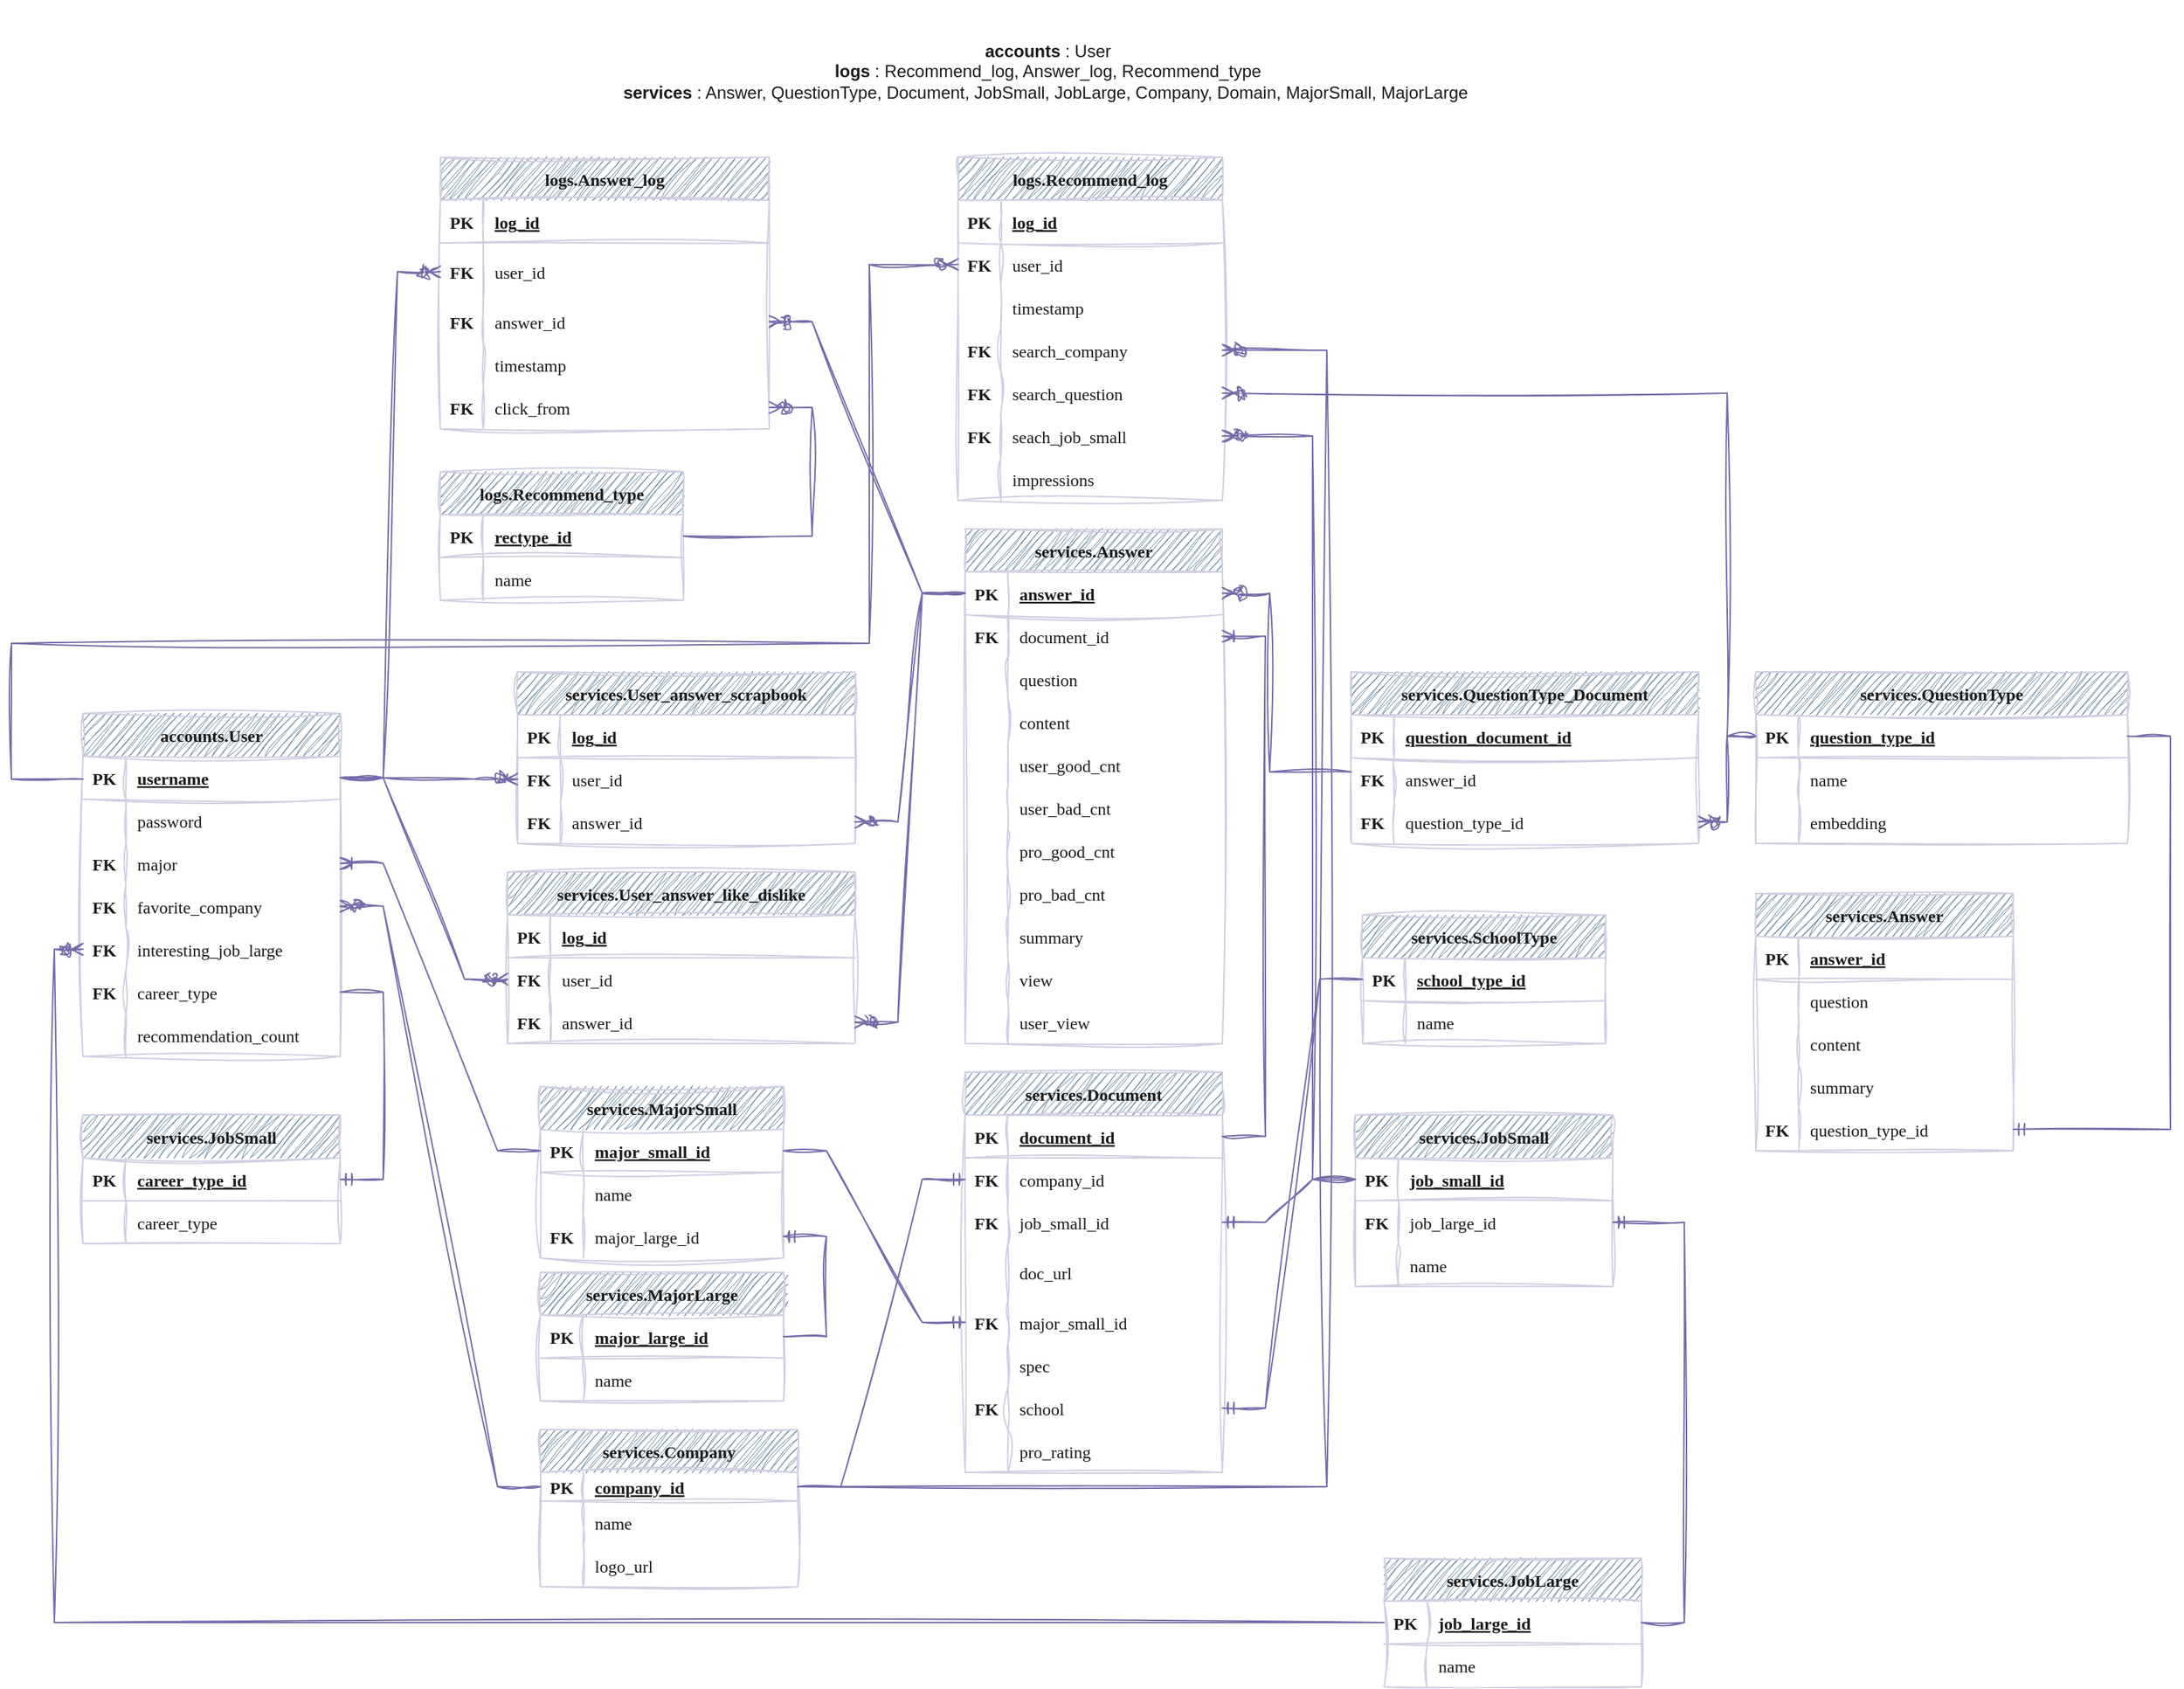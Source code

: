 <mxfile version="20.8.18" type="device"><diagram id="vLHgCCKlP0QLz_FkW0vr" name="페이지-1"><mxGraphModel dx="2074" dy="1563" grid="0" gridSize="10" guides="1" tooltips="1" connect="1" arrows="1" fold="1" page="0" pageScale="1" pageWidth="827" pageHeight="1169" background="none" math="0" shadow="0"><root><mxCell id="0"/><mxCell id="1" parent="0"/><mxCell id="ESgDvMvJj_362ZTm6plH-14" value="accounts.User" style="shape=table;startSize=30;container=1;collapsible=1;childLayout=tableLayout;fixedRows=1;rowLines=0;fontStyle=1;align=center;resizeLast=1;labelBackgroundColor=none;rounded=0;sketch=1;curveFitting=1;jiggle=2;fillColor=#5D7F99;strokeColor=#D0CEE2;fontColor=#1A1A1A;fontFamily=Verdana;" parent="1" vertex="1"><mxGeometry x="140" y="119" width="180" height="240" as="geometry"/></mxCell><mxCell id="ESgDvMvJj_362ZTm6plH-15" value="" style="shape=tableRow;horizontal=0;startSize=0;swimlaneHead=0;swimlaneBody=0;fillColor=none;collapsible=0;dropTarget=0;points=[[0,0.5],[1,0.5]];portConstraint=eastwest;top=0;left=0;right=0;bottom=1;labelBackgroundColor=none;rounded=0;sketch=1;curveFitting=1;jiggle=2;strokeColor=#D0CEE2;fontColor=#1A1A1A;fontFamily=Verdana;" parent="ESgDvMvJj_362ZTm6plH-14" vertex="1"><mxGeometry y="30" width="180" height="30" as="geometry"/></mxCell><mxCell id="ESgDvMvJj_362ZTm6plH-16" value="PK" style="shape=partialRectangle;connectable=0;fillColor=none;top=0;left=0;bottom=0;right=0;fontStyle=1;overflow=hidden;labelBackgroundColor=none;rounded=0;sketch=1;curveFitting=1;jiggle=2;strokeColor=#D0CEE2;fontColor=#1A1A1A;fontFamily=Verdana;" parent="ESgDvMvJj_362ZTm6plH-15" vertex="1"><mxGeometry width="30" height="30" as="geometry"><mxRectangle width="30" height="30" as="alternateBounds"/></mxGeometry></mxCell><mxCell id="ESgDvMvJj_362ZTm6plH-17" value="username" style="shape=partialRectangle;connectable=0;fillColor=none;top=0;left=0;bottom=0;right=0;align=left;spacingLeft=6;fontStyle=5;overflow=hidden;labelBackgroundColor=none;rounded=0;sketch=1;curveFitting=1;jiggle=2;strokeColor=#D0CEE2;fontColor=#1A1A1A;fontFamily=Verdana;" parent="ESgDvMvJj_362ZTm6plH-15" vertex="1"><mxGeometry x="30" width="150" height="30" as="geometry"><mxRectangle width="150" height="30" as="alternateBounds"/></mxGeometry></mxCell><mxCell id="ZVE0KDVnSawGbMk87-aU-4" style="shape=tableRow;horizontal=0;startSize=0;swimlaneHead=0;swimlaneBody=0;fillColor=none;collapsible=0;dropTarget=0;points=[[0,0.5],[1,0.5]];portConstraint=eastwest;top=0;left=0;right=0;bottom=0;labelBackgroundColor=none;rounded=0;sketch=1;curveFitting=1;jiggle=2;strokeColor=#D0CEE2;fontColor=#1A1A1A;fontFamily=Verdana;" parent="ESgDvMvJj_362ZTm6plH-14" vertex="1"><mxGeometry y="60" width="180" height="30" as="geometry"/></mxCell><mxCell id="ZVE0KDVnSawGbMk87-aU-5" style="shape=partialRectangle;connectable=0;fillColor=none;top=0;left=0;bottom=0;right=0;editable=1;overflow=hidden;labelBackgroundColor=none;rounded=0;sketch=1;curveFitting=1;jiggle=2;strokeColor=#D0CEE2;fontColor=#1A1A1A;fontFamily=Verdana;" parent="ZVE0KDVnSawGbMk87-aU-4" vertex="1"><mxGeometry width="30" height="30" as="geometry"><mxRectangle width="30" height="30" as="alternateBounds"/></mxGeometry></mxCell><mxCell id="ZVE0KDVnSawGbMk87-aU-6" value="password" style="shape=partialRectangle;connectable=0;fillColor=none;top=0;left=0;bottom=0;right=0;align=left;spacingLeft=6;overflow=hidden;labelBackgroundColor=none;rounded=0;sketch=1;curveFitting=1;jiggle=2;strokeColor=#D0CEE2;fontColor=#1A1A1A;fontFamily=Verdana;" parent="ZVE0KDVnSawGbMk87-aU-4" vertex="1"><mxGeometry x="30" width="150" height="30" as="geometry"><mxRectangle width="150" height="30" as="alternateBounds"/></mxGeometry></mxCell><mxCell id="ESgDvMvJj_362ZTm6plH-24" value="" style="shape=tableRow;horizontal=0;startSize=0;swimlaneHead=0;swimlaneBody=0;fillColor=none;collapsible=0;dropTarget=0;points=[[0,0.5],[1,0.5]];portConstraint=eastwest;top=0;left=0;right=0;bottom=0;labelBackgroundColor=none;rounded=0;sketch=1;curveFitting=1;jiggle=2;strokeColor=#D0CEE2;fontColor=#1A1A1A;fontFamily=Verdana;" parent="ESgDvMvJj_362ZTm6plH-14" vertex="1"><mxGeometry y="90" width="180" height="30" as="geometry"/></mxCell><mxCell id="ESgDvMvJj_362ZTm6plH-25" value="FK" style="shape=partialRectangle;connectable=0;fillColor=none;top=0;left=0;bottom=0;right=0;editable=1;overflow=hidden;fontStyle=1;labelBackgroundColor=none;rounded=0;sketch=1;curveFitting=1;jiggle=2;strokeColor=#D0CEE2;fontColor=#1A1A1A;fontFamily=Verdana;" parent="ESgDvMvJj_362ZTm6plH-24" vertex="1"><mxGeometry width="30" height="30" as="geometry"><mxRectangle width="30" height="30" as="alternateBounds"/></mxGeometry></mxCell><mxCell id="ESgDvMvJj_362ZTm6plH-26" value="major" style="shape=partialRectangle;connectable=0;fillColor=none;top=0;left=0;bottom=0;right=0;align=left;spacingLeft=6;overflow=hidden;labelBackgroundColor=none;rounded=0;sketch=1;curveFitting=1;jiggle=2;strokeColor=#D0CEE2;fontColor=#1A1A1A;fontFamily=Verdana;" parent="ESgDvMvJj_362ZTm6plH-24" vertex="1"><mxGeometry x="30" width="150" height="30" as="geometry"><mxRectangle width="150" height="30" as="alternateBounds"/></mxGeometry></mxCell><mxCell id="ESgDvMvJj_362ZTm6plH-114" style="shape=tableRow;horizontal=0;startSize=0;swimlaneHead=0;swimlaneBody=0;fillColor=none;collapsible=0;dropTarget=0;points=[[0,0.5],[1,0.5]];portConstraint=eastwest;top=0;left=0;right=0;bottom=0;labelBackgroundColor=none;rounded=0;sketch=1;curveFitting=1;jiggle=2;strokeColor=#D0CEE2;fontColor=#1A1A1A;fontFamily=Verdana;" parent="ESgDvMvJj_362ZTm6plH-14" vertex="1"><mxGeometry y="120" width="180" height="30" as="geometry"/></mxCell><mxCell id="ESgDvMvJj_362ZTm6plH-115" value="FK" style="shape=partialRectangle;connectable=0;fillColor=none;top=0;left=0;bottom=0;right=0;editable=1;overflow=hidden;fontStyle=1;labelBackgroundColor=none;rounded=0;sketch=1;curveFitting=1;jiggle=2;strokeColor=#D0CEE2;fontColor=#1A1A1A;fontFamily=Verdana;" parent="ESgDvMvJj_362ZTm6plH-114" vertex="1"><mxGeometry width="30" height="30" as="geometry"><mxRectangle width="30" height="30" as="alternateBounds"/></mxGeometry></mxCell><mxCell id="ESgDvMvJj_362ZTm6plH-116" value="favorite_company" style="shape=partialRectangle;connectable=0;fillColor=none;top=0;left=0;bottom=0;right=0;align=left;spacingLeft=6;overflow=hidden;labelBackgroundColor=none;rounded=0;sketch=1;curveFitting=1;jiggle=2;strokeColor=#D0CEE2;fontColor=#1A1A1A;fontFamily=Verdana;" parent="ESgDvMvJj_362ZTm6plH-114" vertex="1"><mxGeometry x="30" width="150" height="30" as="geometry"><mxRectangle width="150" height="30" as="alternateBounds"/></mxGeometry></mxCell><mxCell id="ESgDvMvJj_362ZTm6plH-179" style="shape=tableRow;horizontal=0;startSize=0;swimlaneHead=0;swimlaneBody=0;fillColor=none;collapsible=0;dropTarget=0;points=[[0,0.5],[1,0.5]];portConstraint=eastwest;top=0;left=0;right=0;bottom=0;labelBackgroundColor=none;rounded=0;sketch=1;curveFitting=1;jiggle=2;strokeColor=#D0CEE2;fontColor=#1A1A1A;fontFamily=Verdana;" parent="ESgDvMvJj_362ZTm6plH-14" vertex="1"><mxGeometry y="150" width="180" height="30" as="geometry"/></mxCell><mxCell id="ESgDvMvJj_362ZTm6plH-180" value="FK" style="shape=partialRectangle;connectable=0;fillColor=none;top=0;left=0;bottom=0;right=0;editable=1;overflow=hidden;fontStyle=1;labelBackgroundColor=none;rounded=0;sketch=1;curveFitting=1;jiggle=2;strokeColor=#D0CEE2;fontColor=#1A1A1A;fontFamily=Verdana;" parent="ESgDvMvJj_362ZTm6plH-179" vertex="1"><mxGeometry width="30" height="30" as="geometry"><mxRectangle width="30" height="30" as="alternateBounds"/></mxGeometry></mxCell><mxCell id="ESgDvMvJj_362ZTm6plH-181" value="interesting_job_large" style="shape=partialRectangle;connectable=0;fillColor=none;top=0;left=0;bottom=0;right=0;align=left;spacingLeft=6;overflow=hidden;labelBackgroundColor=none;rounded=0;sketch=1;curveFitting=1;jiggle=2;strokeColor=#D0CEE2;fontColor=#1A1A1A;fontFamily=Verdana;" parent="ESgDvMvJj_362ZTm6plH-179" vertex="1"><mxGeometry x="30" width="150" height="30" as="geometry"><mxRectangle width="150" height="30" as="alternateBounds"/></mxGeometry></mxCell><mxCell id="ESgDvMvJj_362ZTm6plH-117" style="shape=tableRow;horizontal=0;startSize=0;swimlaneHead=0;swimlaneBody=0;fillColor=none;collapsible=0;dropTarget=0;points=[[0,0.5],[1,0.5]];portConstraint=eastwest;top=0;left=0;right=0;bottom=0;labelBackgroundColor=none;rounded=0;sketch=1;curveFitting=1;jiggle=2;strokeColor=#D0CEE2;fontColor=#1A1A1A;fontFamily=Verdana;" parent="ESgDvMvJj_362ZTm6plH-14" vertex="1"><mxGeometry y="180" width="180" height="30" as="geometry"/></mxCell><mxCell id="ESgDvMvJj_362ZTm6plH-118" value="FK" style="shape=partialRectangle;connectable=0;fillColor=none;top=0;left=0;bottom=0;right=0;editable=1;overflow=hidden;fontStyle=1;labelBackgroundColor=none;rounded=0;sketch=1;curveFitting=1;jiggle=2;strokeColor=#D0CEE2;fontColor=#1A1A1A;fontFamily=Verdana;" parent="ESgDvMvJj_362ZTm6plH-117" vertex="1"><mxGeometry width="30" height="30" as="geometry"><mxRectangle width="30" height="30" as="alternateBounds"/></mxGeometry></mxCell><mxCell id="ESgDvMvJj_362ZTm6plH-119" value="career_type" style="shape=partialRectangle;connectable=0;fillColor=none;top=0;left=0;bottom=0;right=0;align=left;spacingLeft=6;overflow=hidden;labelBackgroundColor=none;rounded=0;sketch=1;curveFitting=1;jiggle=2;strokeColor=#D0CEE2;fontColor=#1A1A1A;fontFamily=Verdana;" parent="ESgDvMvJj_362ZTm6plH-117" vertex="1"><mxGeometry x="30" width="150" height="30" as="geometry"><mxRectangle width="150" height="30" as="alternateBounds"/></mxGeometry></mxCell><mxCell id="ESgDvMvJj_362ZTm6plH-240" style="shape=tableRow;horizontal=0;startSize=0;swimlaneHead=0;swimlaneBody=0;fillColor=none;collapsible=0;dropTarget=0;points=[[0,0.5],[1,0.5]];portConstraint=eastwest;top=0;left=0;right=0;bottom=0;labelBackgroundColor=none;rounded=0;sketch=1;curveFitting=1;jiggle=2;strokeColor=#D0CEE2;fontColor=#1A1A1A;fontFamily=Verdana;" parent="ESgDvMvJj_362ZTm6plH-14" vertex="1"><mxGeometry y="210" width="180" height="30" as="geometry"/></mxCell><mxCell id="ESgDvMvJj_362ZTm6plH-241" style="shape=partialRectangle;connectable=0;fillColor=none;top=0;left=0;bottom=0;right=0;editable=1;overflow=hidden;labelBackgroundColor=none;rounded=0;sketch=1;curveFitting=1;jiggle=2;strokeColor=#D0CEE2;fontColor=#1A1A1A;fontFamily=Verdana;" parent="ESgDvMvJj_362ZTm6plH-240" vertex="1"><mxGeometry width="30" height="30" as="geometry"><mxRectangle width="30" height="30" as="alternateBounds"/></mxGeometry></mxCell><mxCell id="ESgDvMvJj_362ZTm6plH-242" value="recommendation_count" style="shape=partialRectangle;connectable=0;fillColor=none;top=0;left=0;bottom=0;right=0;align=left;spacingLeft=6;overflow=hidden;labelBackgroundColor=none;rounded=0;sketch=1;curveFitting=1;jiggle=2;strokeColor=#D0CEE2;fontColor=#1A1A1A;fontFamily=Verdana;" parent="ESgDvMvJj_362ZTm6plH-240" vertex="1"><mxGeometry x="30" width="150" height="30" as="geometry"><mxRectangle width="150" height="30" as="alternateBounds"/></mxGeometry></mxCell><mxCell id="ESgDvMvJj_362ZTm6plH-27" value="logs.Answer_log" style="shape=table;startSize=30;container=1;collapsible=1;childLayout=tableLayout;fixedRows=1;rowLines=0;fontStyle=1;align=center;resizeLast=1;labelBackgroundColor=none;rounded=0;sketch=1;curveFitting=1;jiggle=2;fillColor=#5D7F99;strokeColor=#D0CEE2;fontColor=#1A1A1A;fontFamily=Verdana;" parent="1" vertex="1"><mxGeometry x="390" y="-270" width="230" height="190" as="geometry"/></mxCell><mxCell id="ESgDvMvJj_362ZTm6plH-28" value="" style="shape=tableRow;horizontal=0;startSize=0;swimlaneHead=0;swimlaneBody=0;fillColor=none;collapsible=0;dropTarget=0;points=[[0,0.5],[1,0.5]];portConstraint=eastwest;top=0;left=0;right=0;bottom=1;labelBackgroundColor=none;rounded=0;sketch=1;curveFitting=1;jiggle=2;strokeColor=#D0CEE2;fontColor=#1A1A1A;fontFamily=Verdana;" parent="ESgDvMvJj_362ZTm6plH-27" vertex="1"><mxGeometry y="30" width="230" height="30" as="geometry"/></mxCell><mxCell id="ESgDvMvJj_362ZTm6plH-29" value="PK" style="shape=partialRectangle;connectable=0;fillColor=none;top=0;left=0;bottom=0;right=0;fontStyle=1;overflow=hidden;labelBackgroundColor=none;rounded=0;sketch=1;curveFitting=1;jiggle=2;strokeColor=#D0CEE2;fontColor=#1A1A1A;fontFamily=Verdana;" parent="ESgDvMvJj_362ZTm6plH-28" vertex="1"><mxGeometry width="30" height="30" as="geometry"><mxRectangle width="30" height="30" as="alternateBounds"/></mxGeometry></mxCell><mxCell id="ESgDvMvJj_362ZTm6plH-30" value="log_id" style="shape=partialRectangle;connectable=0;fillColor=none;top=0;left=0;bottom=0;right=0;align=left;spacingLeft=6;fontStyle=5;overflow=hidden;labelBackgroundColor=none;rounded=0;sketch=1;curveFitting=1;jiggle=2;strokeColor=#D0CEE2;fontColor=#1A1A1A;fontFamily=Verdana;" parent="ESgDvMvJj_362ZTm6plH-28" vertex="1"><mxGeometry x="30" width="200" height="30" as="geometry"><mxRectangle width="200" height="30" as="alternateBounds"/></mxGeometry></mxCell><mxCell id="ESgDvMvJj_362ZTm6plH-31" value="" style="shape=tableRow;horizontal=0;startSize=0;swimlaneHead=0;swimlaneBody=0;fillColor=none;collapsible=0;dropTarget=0;points=[[0,0.5],[1,0.5]];portConstraint=eastwest;top=0;left=0;right=0;bottom=0;labelBackgroundColor=none;rounded=0;sketch=1;curveFitting=1;jiggle=2;strokeColor=#D0CEE2;fontColor=#1A1A1A;fontFamily=Verdana;" parent="ESgDvMvJj_362ZTm6plH-27" vertex="1"><mxGeometry y="60" width="230" height="40" as="geometry"/></mxCell><mxCell id="ESgDvMvJj_362ZTm6plH-32" value="FK" style="shape=partialRectangle;connectable=0;fillColor=none;top=0;left=0;bottom=0;right=0;editable=1;overflow=hidden;fontStyle=1;labelBackgroundColor=none;rounded=0;sketch=1;curveFitting=1;jiggle=2;strokeColor=#D0CEE2;fontColor=#1A1A1A;fontFamily=Verdana;" parent="ESgDvMvJj_362ZTm6plH-31" vertex="1"><mxGeometry width="30" height="40" as="geometry"><mxRectangle width="30" height="40" as="alternateBounds"/></mxGeometry></mxCell><mxCell id="ESgDvMvJj_362ZTm6plH-33" value="user_id" style="shape=partialRectangle;connectable=0;fillColor=none;top=0;left=0;bottom=0;right=0;align=left;spacingLeft=6;overflow=hidden;labelBackgroundColor=none;rounded=0;sketch=1;curveFitting=1;jiggle=2;strokeColor=#D0CEE2;fontColor=#1A1A1A;fontFamily=Verdana;" parent="ESgDvMvJj_362ZTm6plH-31" vertex="1"><mxGeometry x="30" width="200" height="40" as="geometry"><mxRectangle width="200" height="40" as="alternateBounds"/></mxGeometry></mxCell><mxCell id="ESgDvMvJj_362ZTm6plH-120" style="shape=tableRow;horizontal=0;startSize=0;swimlaneHead=0;swimlaneBody=0;fillColor=none;collapsible=0;dropTarget=0;points=[[0,0.5],[1,0.5]];portConstraint=eastwest;top=0;left=0;right=0;bottom=0;labelBackgroundColor=none;rounded=0;sketch=1;curveFitting=1;jiggle=2;strokeColor=#D0CEE2;fontColor=#1A1A1A;fontFamily=Verdana;" parent="ESgDvMvJj_362ZTm6plH-27" vertex="1"><mxGeometry y="100" width="230" height="30" as="geometry"/></mxCell><mxCell id="ESgDvMvJj_362ZTm6plH-121" value="FK" style="shape=partialRectangle;connectable=0;fillColor=none;top=0;left=0;bottom=0;right=0;editable=1;overflow=hidden;fontStyle=1;labelBackgroundColor=none;rounded=0;sketch=1;curveFitting=1;jiggle=2;strokeColor=#D0CEE2;fontColor=#1A1A1A;fontFamily=Verdana;" parent="ESgDvMvJj_362ZTm6plH-120" vertex="1"><mxGeometry width="30" height="30" as="geometry"><mxRectangle width="30" height="30" as="alternateBounds"/></mxGeometry></mxCell><mxCell id="ESgDvMvJj_362ZTm6plH-122" value="answer_id" style="shape=partialRectangle;connectable=0;fillColor=none;top=0;left=0;bottom=0;right=0;align=left;spacingLeft=6;overflow=hidden;labelBackgroundColor=none;rounded=0;sketch=1;curveFitting=1;jiggle=2;strokeColor=#D0CEE2;fontColor=#1A1A1A;fontFamily=Verdana;" parent="ESgDvMvJj_362ZTm6plH-120" vertex="1"><mxGeometry x="30" width="200" height="30" as="geometry"><mxRectangle width="200" height="30" as="alternateBounds"/></mxGeometry></mxCell><mxCell id="ESgDvMvJj_362ZTm6plH-189" style="shape=tableRow;horizontal=0;startSize=0;swimlaneHead=0;swimlaneBody=0;fillColor=none;collapsible=0;dropTarget=0;points=[[0,0.5],[1,0.5]];portConstraint=eastwest;top=0;left=0;right=0;bottom=0;labelBackgroundColor=none;rounded=0;sketch=1;curveFitting=1;jiggle=2;strokeColor=#D0CEE2;fontColor=#1A1A1A;fontFamily=Verdana;" parent="ESgDvMvJj_362ZTm6plH-27" vertex="1"><mxGeometry y="130" width="230" height="30" as="geometry"/></mxCell><mxCell id="ESgDvMvJj_362ZTm6plH-190" style="shape=partialRectangle;connectable=0;fillColor=none;top=0;left=0;bottom=0;right=0;editable=1;overflow=hidden;fontStyle=1;labelBackgroundColor=none;rounded=0;sketch=1;curveFitting=1;jiggle=2;strokeColor=#D0CEE2;fontColor=#1A1A1A;fontFamily=Verdana;" parent="ESgDvMvJj_362ZTm6plH-189" vertex="1"><mxGeometry width="30" height="30" as="geometry"><mxRectangle width="30" height="30" as="alternateBounds"/></mxGeometry></mxCell><mxCell id="ESgDvMvJj_362ZTm6plH-191" value="timestamp" style="shape=partialRectangle;connectable=0;fillColor=none;top=0;left=0;bottom=0;right=0;align=left;spacingLeft=6;overflow=hidden;labelBackgroundColor=none;rounded=0;sketch=1;curveFitting=1;jiggle=2;strokeColor=#D0CEE2;fontColor=#1A1A1A;fontFamily=Verdana;" parent="ESgDvMvJj_362ZTm6plH-189" vertex="1"><mxGeometry x="30" width="200" height="30" as="geometry"><mxRectangle width="200" height="30" as="alternateBounds"/></mxGeometry></mxCell><mxCell id="ESgDvMvJj_362ZTm6plH-264" style="shape=tableRow;horizontal=0;startSize=0;swimlaneHead=0;swimlaneBody=0;fillColor=none;collapsible=0;dropTarget=0;points=[[0,0.5],[1,0.5]];portConstraint=eastwest;top=0;left=0;right=0;bottom=0;labelBackgroundColor=none;rounded=0;sketch=1;curveFitting=1;jiggle=2;strokeColor=#D0CEE2;fontColor=#1A1A1A;fontFamily=Verdana;" parent="ESgDvMvJj_362ZTm6plH-27" vertex="1"><mxGeometry y="160" width="230" height="30" as="geometry"/></mxCell><mxCell id="ESgDvMvJj_362ZTm6plH-265" value="FK" style="shape=partialRectangle;connectable=0;fillColor=none;top=0;left=0;bottom=0;right=0;editable=1;overflow=hidden;fontStyle=1;labelBackgroundColor=none;rounded=0;sketch=1;curveFitting=1;jiggle=2;strokeColor=#D0CEE2;fontColor=#1A1A1A;fontFamily=Verdana;" parent="ESgDvMvJj_362ZTm6plH-264" vertex="1"><mxGeometry width="30" height="30" as="geometry"><mxRectangle width="30" height="30" as="alternateBounds"/></mxGeometry></mxCell><mxCell id="ESgDvMvJj_362ZTm6plH-266" value="click_from" style="shape=partialRectangle;connectable=0;fillColor=none;top=0;left=0;bottom=0;right=0;align=left;spacingLeft=6;overflow=hidden;labelBackgroundColor=none;rounded=0;sketch=1;curveFitting=1;jiggle=2;strokeColor=#D0CEE2;fontColor=#1A1A1A;fontFamily=Verdana;" parent="ESgDvMvJj_362ZTm6plH-264" vertex="1"><mxGeometry x="30" width="200" height="30" as="geometry"><mxRectangle width="200" height="30" as="alternateBounds"/></mxGeometry></mxCell><mxCell id="ESgDvMvJj_362ZTm6plH-40" value="services.Document" style="shape=table;startSize=30;container=1;collapsible=1;childLayout=tableLayout;fixedRows=1;rowLines=0;fontStyle=1;align=center;resizeLast=1;labelBackgroundColor=none;rounded=0;sketch=1;curveFitting=1;jiggle=2;fillColor=#5D7F99;strokeColor=#D0CEE2;fontColor=#1A1A1A;fontFamily=Verdana;" parent="1" vertex="1"><mxGeometry x="757" y="370" width="180" height="280" as="geometry"/></mxCell><mxCell id="ESgDvMvJj_362ZTm6plH-41" value="" style="shape=tableRow;horizontal=0;startSize=0;swimlaneHead=0;swimlaneBody=0;fillColor=none;collapsible=0;dropTarget=0;points=[[0,0.5],[1,0.5]];portConstraint=eastwest;top=0;left=0;right=0;bottom=1;labelBackgroundColor=none;rounded=0;sketch=1;curveFitting=1;jiggle=2;strokeColor=#D0CEE2;fontColor=#1A1A1A;fontFamily=Verdana;" parent="ESgDvMvJj_362ZTm6plH-40" vertex="1"><mxGeometry y="30" width="180" height="30" as="geometry"/></mxCell><mxCell id="ESgDvMvJj_362ZTm6plH-42" value="PK" style="shape=partialRectangle;connectable=0;fillColor=none;top=0;left=0;bottom=0;right=0;fontStyle=1;overflow=hidden;labelBackgroundColor=none;rounded=0;sketch=1;curveFitting=1;jiggle=2;strokeColor=#D0CEE2;fontColor=#1A1A1A;fontFamily=Verdana;" parent="ESgDvMvJj_362ZTm6plH-41" vertex="1"><mxGeometry width="30" height="30" as="geometry"><mxRectangle width="30" height="30" as="alternateBounds"/></mxGeometry></mxCell><mxCell id="ESgDvMvJj_362ZTm6plH-43" value="document_id" style="shape=partialRectangle;connectable=0;fillColor=none;top=0;left=0;bottom=0;right=0;align=left;spacingLeft=6;fontStyle=5;overflow=hidden;labelBackgroundColor=none;rounded=0;sketch=1;curveFitting=1;jiggle=2;strokeColor=#D0CEE2;fontColor=#1A1A1A;fontFamily=Verdana;" parent="ESgDvMvJj_362ZTm6plH-41" vertex="1"><mxGeometry x="30" width="150" height="30" as="geometry"><mxRectangle width="150" height="30" as="alternateBounds"/></mxGeometry></mxCell><mxCell id="ESgDvMvJj_362ZTm6plH-44" value="" style="shape=tableRow;horizontal=0;startSize=0;swimlaneHead=0;swimlaneBody=0;fillColor=none;collapsible=0;dropTarget=0;points=[[0,0.5],[1,0.5]];portConstraint=eastwest;top=0;left=0;right=0;bottom=0;labelBackgroundColor=none;rounded=0;sketch=1;curveFitting=1;jiggle=2;strokeColor=#D0CEE2;fontColor=#1A1A1A;fontFamily=Verdana;" parent="ESgDvMvJj_362ZTm6plH-40" vertex="1"><mxGeometry y="60" width="180" height="30" as="geometry"/></mxCell><mxCell id="ESgDvMvJj_362ZTm6plH-45" value="FK" style="shape=partialRectangle;connectable=0;fillColor=none;top=0;left=0;bottom=0;right=0;editable=1;overflow=hidden;fontStyle=1;labelBackgroundColor=none;rounded=0;sketch=1;curveFitting=1;jiggle=2;strokeColor=#D0CEE2;fontColor=#1A1A1A;fontFamily=Verdana;" parent="ESgDvMvJj_362ZTm6plH-44" vertex="1"><mxGeometry width="30" height="30" as="geometry"><mxRectangle width="30" height="30" as="alternateBounds"/></mxGeometry></mxCell><mxCell id="ESgDvMvJj_362ZTm6plH-46" value="company_id" style="shape=partialRectangle;connectable=0;fillColor=none;top=0;left=0;bottom=0;right=0;align=left;spacingLeft=6;overflow=hidden;labelBackgroundColor=none;rounded=0;sketch=1;curveFitting=1;jiggle=2;strokeColor=#D0CEE2;fontColor=#1A1A1A;fontFamily=Verdana;" parent="ESgDvMvJj_362ZTm6plH-44" vertex="1"><mxGeometry x="30" width="150" height="30" as="geometry"><mxRectangle width="150" height="30" as="alternateBounds"/></mxGeometry></mxCell><mxCell id="ESgDvMvJj_362ZTm6plH-151" style="shape=tableRow;horizontal=0;startSize=0;swimlaneHead=0;swimlaneBody=0;fillColor=none;collapsible=0;dropTarget=0;points=[[0,0.5],[1,0.5]];portConstraint=eastwest;top=0;left=0;right=0;bottom=0;labelBackgroundColor=none;rounded=0;sketch=1;curveFitting=1;jiggle=2;strokeColor=#D0CEE2;fontColor=#1A1A1A;fontFamily=Verdana;" parent="ESgDvMvJj_362ZTm6plH-40" vertex="1"><mxGeometry y="90" width="180" height="30" as="geometry"/></mxCell><mxCell id="ESgDvMvJj_362ZTm6plH-152" value="FK" style="shape=partialRectangle;connectable=0;fillColor=none;top=0;left=0;bottom=0;right=0;editable=1;overflow=hidden;fontStyle=1;labelBackgroundColor=none;rounded=0;sketch=1;curveFitting=1;jiggle=2;strokeColor=#D0CEE2;fontColor=#1A1A1A;fontFamily=Verdana;" parent="ESgDvMvJj_362ZTm6plH-151" vertex="1"><mxGeometry width="30" height="30" as="geometry"><mxRectangle width="30" height="30" as="alternateBounds"/></mxGeometry></mxCell><mxCell id="ESgDvMvJj_362ZTm6plH-153" value="job_small_id" style="shape=partialRectangle;connectable=0;fillColor=none;top=0;left=0;bottom=0;right=0;align=left;spacingLeft=6;overflow=hidden;labelBackgroundColor=none;rounded=0;sketch=1;curveFitting=1;jiggle=2;strokeColor=#D0CEE2;fontColor=#1A1A1A;fontFamily=Verdana;" parent="ESgDvMvJj_362ZTm6plH-151" vertex="1"><mxGeometry x="30" width="150" height="30" as="geometry"><mxRectangle width="150" height="30" as="alternateBounds"/></mxGeometry></mxCell><mxCell id="ESgDvMvJj_362ZTm6plH-47" value="" style="shape=tableRow;horizontal=0;startSize=0;swimlaneHead=0;swimlaneBody=0;fillColor=none;collapsible=0;dropTarget=0;points=[[0,0.5],[1,0.5]];portConstraint=eastwest;top=0;left=0;right=0;bottom=0;labelBackgroundColor=none;rounded=0;sketch=1;curveFitting=1;jiggle=2;strokeColor=#D0CEE2;fontColor=#1A1A1A;fontFamily=Verdana;" parent="ESgDvMvJj_362ZTm6plH-40" vertex="1"><mxGeometry y="120" width="180" height="40" as="geometry"/></mxCell><mxCell id="ESgDvMvJj_362ZTm6plH-48" value="" style="shape=partialRectangle;connectable=0;fillColor=none;top=0;left=0;bottom=0;right=0;editable=1;overflow=hidden;labelBackgroundColor=none;rounded=0;sketch=1;curveFitting=1;jiggle=2;strokeColor=#D0CEE2;fontColor=#1A1A1A;fontFamily=Verdana;" parent="ESgDvMvJj_362ZTm6plH-47" vertex="1"><mxGeometry width="30" height="40" as="geometry"><mxRectangle width="30" height="40" as="alternateBounds"/></mxGeometry></mxCell><mxCell id="ESgDvMvJj_362ZTm6plH-49" value="doc_url" style="shape=partialRectangle;connectable=0;fillColor=none;top=0;left=0;bottom=0;right=0;align=left;spacingLeft=6;overflow=hidden;labelBackgroundColor=none;rounded=0;sketch=1;curveFitting=1;jiggle=2;strokeColor=#D0CEE2;fontColor=#1A1A1A;fontFamily=Verdana;" parent="ESgDvMvJj_362ZTm6plH-47" vertex="1"><mxGeometry x="30" width="150" height="40" as="geometry"><mxRectangle width="150" height="40" as="alternateBounds"/></mxGeometry></mxCell><mxCell id="ESgDvMvJj_362ZTm6plH-50" value="" style="shape=tableRow;horizontal=0;startSize=0;swimlaneHead=0;swimlaneBody=0;fillColor=none;collapsible=0;dropTarget=0;points=[[0,0.5],[1,0.5]];portConstraint=eastwest;top=0;left=0;right=0;bottom=0;labelBackgroundColor=none;rounded=0;sketch=1;curveFitting=1;jiggle=2;strokeColor=#D0CEE2;fontColor=#1A1A1A;fontFamily=Verdana;" parent="ESgDvMvJj_362ZTm6plH-40" vertex="1"><mxGeometry y="160" width="180" height="30" as="geometry"/></mxCell><mxCell id="ESgDvMvJj_362ZTm6plH-51" value="FK" style="shape=partialRectangle;connectable=0;fillColor=none;top=0;left=0;bottom=0;right=0;editable=1;overflow=hidden;fontStyle=1;labelBackgroundColor=none;rounded=0;sketch=1;curveFitting=1;jiggle=2;strokeColor=#D0CEE2;fontColor=#1A1A1A;fontFamily=Verdana;" parent="ESgDvMvJj_362ZTm6plH-50" vertex="1"><mxGeometry width="30" height="30" as="geometry"><mxRectangle width="30" height="30" as="alternateBounds"/></mxGeometry></mxCell><mxCell id="ESgDvMvJj_362ZTm6plH-52" value="major_small_id" style="shape=partialRectangle;connectable=0;fillColor=none;top=0;left=0;bottom=0;right=0;align=left;spacingLeft=6;overflow=hidden;labelBackgroundColor=none;rounded=0;sketch=1;curveFitting=1;jiggle=2;strokeColor=#D0CEE2;fontColor=#1A1A1A;fontFamily=Verdana;" parent="ESgDvMvJj_362ZTm6plH-50" vertex="1"><mxGeometry x="30" width="150" height="30" as="geometry"><mxRectangle width="150" height="30" as="alternateBounds"/></mxGeometry></mxCell><mxCell id="Wx45j0nX_dlqbScIwofc-12" style="shape=tableRow;horizontal=0;startSize=0;swimlaneHead=0;swimlaneBody=0;fillColor=none;collapsible=0;dropTarget=0;points=[[0,0.5],[1,0.5]];portConstraint=eastwest;top=0;left=0;right=0;bottom=0;labelBackgroundColor=none;rounded=0;sketch=1;curveFitting=1;jiggle=2;strokeColor=#D0CEE2;fontColor=#1A1A1A;fontFamily=Verdana;" parent="ESgDvMvJj_362ZTm6plH-40" vertex="1"><mxGeometry y="190" width="180" height="30" as="geometry"/></mxCell><mxCell id="Wx45j0nX_dlqbScIwofc-13" style="shape=partialRectangle;connectable=0;fillColor=none;top=0;left=0;bottom=0;right=0;editable=1;overflow=hidden;fontStyle=1;labelBackgroundColor=none;rounded=0;sketch=1;curveFitting=1;jiggle=2;strokeColor=#D0CEE2;fontColor=#1A1A1A;fontFamily=Verdana;" parent="Wx45j0nX_dlqbScIwofc-12" vertex="1"><mxGeometry width="30" height="30" as="geometry"><mxRectangle width="30" height="30" as="alternateBounds"/></mxGeometry></mxCell><mxCell id="Wx45j0nX_dlqbScIwofc-14" value="spec" style="shape=partialRectangle;connectable=0;fillColor=none;top=0;left=0;bottom=0;right=0;align=left;spacingLeft=6;overflow=hidden;labelBackgroundColor=none;rounded=0;sketch=1;curveFitting=1;jiggle=2;strokeColor=#D0CEE2;fontColor=#1A1A1A;fontFamily=Verdana;" parent="Wx45j0nX_dlqbScIwofc-12" vertex="1"><mxGeometry x="30" width="150" height="30" as="geometry"><mxRectangle width="150" height="30" as="alternateBounds"/></mxGeometry></mxCell><mxCell id="Wx45j0nX_dlqbScIwofc-9" style="shape=tableRow;horizontal=0;startSize=0;swimlaneHead=0;swimlaneBody=0;fillColor=none;collapsible=0;dropTarget=0;points=[[0,0.5],[1,0.5]];portConstraint=eastwest;top=0;left=0;right=0;bottom=0;labelBackgroundColor=none;rounded=0;sketch=1;curveFitting=1;jiggle=2;strokeColor=#D0CEE2;fontColor=#1A1A1A;fontFamily=Verdana;" parent="ESgDvMvJj_362ZTm6plH-40" vertex="1"><mxGeometry y="220" width="180" height="30" as="geometry"/></mxCell><mxCell id="Wx45j0nX_dlqbScIwofc-10" value="FK" style="shape=partialRectangle;connectable=0;fillColor=none;top=0;left=0;bottom=0;right=0;editable=1;overflow=hidden;fontStyle=1;labelBackgroundColor=none;rounded=0;sketch=1;curveFitting=1;jiggle=2;strokeColor=#D0CEE2;fontColor=#1A1A1A;fontFamily=Verdana;" parent="Wx45j0nX_dlqbScIwofc-9" vertex="1"><mxGeometry width="30" height="30" as="geometry"><mxRectangle width="30" height="30" as="alternateBounds"/></mxGeometry></mxCell><mxCell id="Wx45j0nX_dlqbScIwofc-11" value="school" style="shape=partialRectangle;connectable=0;fillColor=none;top=0;left=0;bottom=0;right=0;align=left;spacingLeft=6;overflow=hidden;labelBackgroundColor=none;rounded=0;sketch=1;curveFitting=1;jiggle=2;strokeColor=#D0CEE2;fontColor=#1A1A1A;fontFamily=Verdana;" parent="Wx45j0nX_dlqbScIwofc-9" vertex="1"><mxGeometry x="30" width="150" height="30" as="geometry"><mxRectangle width="150" height="30" as="alternateBounds"/></mxGeometry></mxCell><mxCell id="ESgDvMvJj_362ZTm6plH-200" style="shape=tableRow;horizontal=0;startSize=0;swimlaneHead=0;swimlaneBody=0;fillColor=none;collapsible=0;dropTarget=0;points=[[0,0.5],[1,0.5]];portConstraint=eastwest;top=0;left=0;right=0;bottom=0;labelBackgroundColor=none;rounded=0;sketch=1;curveFitting=1;jiggle=2;strokeColor=#D0CEE2;fontColor=#1A1A1A;fontFamily=Verdana;" parent="ESgDvMvJj_362ZTm6plH-40" vertex="1"><mxGeometry y="250" width="180" height="30" as="geometry"/></mxCell><mxCell id="ESgDvMvJj_362ZTm6plH-201" style="shape=partialRectangle;connectable=0;fillColor=none;top=0;left=0;bottom=0;right=0;editable=1;overflow=hidden;labelBackgroundColor=none;rounded=0;sketch=1;curveFitting=1;jiggle=2;strokeColor=#D0CEE2;fontColor=#1A1A1A;fontFamily=Verdana;" parent="ESgDvMvJj_362ZTm6plH-200" vertex="1"><mxGeometry width="30" height="30" as="geometry"><mxRectangle width="30" height="30" as="alternateBounds"/></mxGeometry></mxCell><mxCell id="ESgDvMvJj_362ZTm6plH-202" value="pro_rating" style="shape=partialRectangle;connectable=0;fillColor=none;top=0;left=0;bottom=0;right=0;align=left;spacingLeft=6;overflow=hidden;labelBackgroundColor=none;rounded=0;sketch=1;curveFitting=1;jiggle=2;strokeColor=#D0CEE2;fontColor=#1A1A1A;fontFamily=Verdana;" parent="ESgDvMvJj_362ZTm6plH-200" vertex="1"><mxGeometry x="30" width="150" height="30" as="geometry"><mxRectangle width="150" height="30" as="alternateBounds"/></mxGeometry></mxCell><mxCell id="ESgDvMvJj_362ZTm6plH-53" value="services.Answer" style="shape=table;startSize=30;container=1;collapsible=1;childLayout=tableLayout;fixedRows=1;rowLines=0;fontStyle=1;align=center;resizeLast=1;labelBackgroundColor=none;rounded=0;sketch=1;curveFitting=1;jiggle=2;fillColor=#5D7F99;strokeColor=#D0CEE2;fontColor=#1A1A1A;fontFamily=Verdana;" parent="1" vertex="1"><mxGeometry x="757" y="-10" width="180" height="360" as="geometry"/></mxCell><mxCell id="ESgDvMvJj_362ZTm6plH-54" value="" style="shape=tableRow;horizontal=0;startSize=0;swimlaneHead=0;swimlaneBody=0;fillColor=none;collapsible=0;dropTarget=0;points=[[0,0.5],[1,0.5]];portConstraint=eastwest;top=0;left=0;right=0;bottom=1;labelBackgroundColor=none;rounded=0;sketch=1;curveFitting=1;jiggle=2;strokeColor=#D0CEE2;fontColor=#1A1A1A;fontFamily=Verdana;" parent="ESgDvMvJj_362ZTm6plH-53" vertex="1"><mxGeometry y="30" width="180" height="30" as="geometry"/></mxCell><mxCell id="ESgDvMvJj_362ZTm6plH-55" value="PK" style="shape=partialRectangle;connectable=0;fillColor=none;top=0;left=0;bottom=0;right=0;fontStyle=1;overflow=hidden;labelBackgroundColor=none;rounded=0;sketch=1;curveFitting=1;jiggle=2;strokeColor=#D0CEE2;fontColor=#1A1A1A;fontFamily=Verdana;" parent="ESgDvMvJj_362ZTm6plH-54" vertex="1"><mxGeometry width="30" height="30" as="geometry"><mxRectangle width="30" height="30" as="alternateBounds"/></mxGeometry></mxCell><mxCell id="ESgDvMvJj_362ZTm6plH-56" value="answer_id" style="shape=partialRectangle;connectable=0;fillColor=none;top=0;left=0;bottom=0;right=0;align=left;spacingLeft=6;fontStyle=5;overflow=hidden;labelBackgroundColor=none;rounded=0;sketch=1;curveFitting=1;jiggle=2;strokeColor=#D0CEE2;fontColor=#1A1A1A;fontFamily=Verdana;" parent="ESgDvMvJj_362ZTm6plH-54" vertex="1"><mxGeometry x="30" width="150" height="30" as="geometry"><mxRectangle width="150" height="30" as="alternateBounds"/></mxGeometry></mxCell><mxCell id="ESgDvMvJj_362ZTm6plH-57" value="" style="shape=tableRow;horizontal=0;startSize=0;swimlaneHead=0;swimlaneBody=0;fillColor=none;collapsible=0;dropTarget=0;points=[[0,0.5],[1,0.5]];portConstraint=eastwest;top=0;left=0;right=0;bottom=0;labelBackgroundColor=none;rounded=0;sketch=1;curveFitting=1;jiggle=2;strokeColor=#D0CEE2;fontColor=#1A1A1A;fontFamily=Verdana;" parent="ESgDvMvJj_362ZTm6plH-53" vertex="1"><mxGeometry y="60" width="180" height="30" as="geometry"/></mxCell><mxCell id="ESgDvMvJj_362ZTm6plH-58" value="FK" style="shape=partialRectangle;connectable=0;fillColor=none;top=0;left=0;bottom=0;right=0;editable=1;overflow=hidden;fontStyle=1;labelBackgroundColor=none;rounded=0;sketch=1;curveFitting=1;jiggle=2;strokeColor=#D0CEE2;fontColor=#1A1A1A;fontFamily=Verdana;" parent="ESgDvMvJj_362ZTm6plH-57" vertex="1"><mxGeometry width="30" height="30" as="geometry"><mxRectangle width="30" height="30" as="alternateBounds"/></mxGeometry></mxCell><mxCell id="ESgDvMvJj_362ZTm6plH-59" value="document_id" style="shape=partialRectangle;connectable=0;fillColor=none;top=0;left=0;bottom=0;right=0;align=left;spacingLeft=6;overflow=hidden;labelBackgroundColor=none;rounded=0;sketch=1;curveFitting=1;jiggle=2;strokeColor=#D0CEE2;fontColor=#1A1A1A;fontFamily=Verdana;" parent="ESgDvMvJj_362ZTm6plH-57" vertex="1"><mxGeometry x="30" width="150" height="30" as="geometry"><mxRectangle width="150" height="30" as="alternateBounds"/></mxGeometry></mxCell><mxCell id="4iAtE-BhmSAywwrw5U-T-1" style="shape=tableRow;horizontal=0;startSize=0;swimlaneHead=0;swimlaneBody=0;fillColor=none;collapsible=0;dropTarget=0;points=[[0,0.5],[1,0.5]];portConstraint=eastwest;top=0;left=0;right=0;bottom=0;labelBackgroundColor=none;rounded=0;sketch=1;curveFitting=1;jiggle=2;strokeColor=#D0CEE2;fontColor=#1A1A1A;fontFamily=Verdana;" parent="ESgDvMvJj_362ZTm6plH-53" vertex="1"><mxGeometry y="90" width="180" height="30" as="geometry"/></mxCell><mxCell id="4iAtE-BhmSAywwrw5U-T-2" style="shape=partialRectangle;connectable=0;fillColor=none;top=0;left=0;bottom=0;right=0;editable=1;overflow=hidden;fontStyle=1;labelBackgroundColor=none;rounded=0;sketch=1;curveFitting=1;jiggle=2;strokeColor=#D0CEE2;fontColor=#1A1A1A;fontFamily=Verdana;" parent="4iAtE-BhmSAywwrw5U-T-1" vertex="1"><mxGeometry width="30" height="30" as="geometry"><mxRectangle width="30" height="30" as="alternateBounds"/></mxGeometry></mxCell><mxCell id="4iAtE-BhmSAywwrw5U-T-3" value="question" style="shape=partialRectangle;connectable=0;fillColor=none;top=0;left=0;bottom=0;right=0;align=left;spacingLeft=6;overflow=hidden;labelBackgroundColor=none;rounded=0;sketch=1;curveFitting=1;jiggle=2;strokeColor=#D0CEE2;fontColor=#1A1A1A;fontFamily=Verdana;" parent="4iAtE-BhmSAywwrw5U-T-1" vertex="1"><mxGeometry x="30" width="150" height="30" as="geometry"><mxRectangle width="150" height="30" as="alternateBounds"/></mxGeometry></mxCell><mxCell id="4iAtE-BhmSAywwrw5U-T-39" style="shape=tableRow;horizontal=0;startSize=0;swimlaneHead=0;swimlaneBody=0;fillColor=none;collapsible=0;dropTarget=0;points=[[0,0.5],[1,0.5]];portConstraint=eastwest;top=0;left=0;right=0;bottom=0;labelBackgroundColor=none;rounded=0;sketch=1;curveFitting=1;jiggle=2;strokeColor=#D0CEE2;fontColor=#1A1A1A;fontFamily=Verdana;" parent="ESgDvMvJj_362ZTm6plH-53" vertex="1"><mxGeometry y="120" width="180" height="30" as="geometry"/></mxCell><mxCell id="4iAtE-BhmSAywwrw5U-T-40" style="shape=partialRectangle;connectable=0;fillColor=none;top=0;left=0;bottom=0;right=0;editable=1;overflow=hidden;fontStyle=1;labelBackgroundColor=none;rounded=0;sketch=1;curveFitting=1;jiggle=2;strokeColor=#D0CEE2;fontColor=#1A1A1A;fontFamily=Verdana;" parent="4iAtE-BhmSAywwrw5U-T-39" vertex="1"><mxGeometry width="30" height="30" as="geometry"><mxRectangle width="30" height="30" as="alternateBounds"/></mxGeometry></mxCell><mxCell id="4iAtE-BhmSAywwrw5U-T-41" value="content" style="shape=partialRectangle;connectable=0;fillColor=none;top=0;left=0;bottom=0;right=0;align=left;spacingLeft=6;overflow=hidden;labelBackgroundColor=none;rounded=0;sketch=1;curveFitting=1;jiggle=2;strokeColor=#D0CEE2;fontColor=#1A1A1A;fontFamily=Verdana;" parent="4iAtE-BhmSAywwrw5U-T-39" vertex="1"><mxGeometry x="30" width="150" height="30" as="geometry"><mxRectangle width="150" height="30" as="alternateBounds"/></mxGeometry></mxCell><mxCell id="ESgDvMvJj_362ZTm6plH-60" value="" style="shape=tableRow;horizontal=0;startSize=0;swimlaneHead=0;swimlaneBody=0;fillColor=none;collapsible=0;dropTarget=0;points=[[0,0.5],[1,0.5]];portConstraint=eastwest;top=0;left=0;right=0;bottom=0;labelBackgroundColor=none;rounded=0;sketch=1;curveFitting=1;jiggle=2;strokeColor=#D0CEE2;fontColor=#1A1A1A;fontFamily=Verdana;" parent="ESgDvMvJj_362ZTm6plH-53" vertex="1"><mxGeometry y="150" width="180" height="30" as="geometry"/></mxCell><mxCell id="ESgDvMvJj_362ZTm6plH-61" value="" style="shape=partialRectangle;connectable=0;fillColor=none;top=0;left=0;bottom=0;right=0;editable=1;overflow=hidden;labelBackgroundColor=none;rounded=0;sketch=1;curveFitting=1;jiggle=2;strokeColor=#D0CEE2;fontColor=#1A1A1A;fontFamily=Verdana;" parent="ESgDvMvJj_362ZTm6plH-60" vertex="1"><mxGeometry width="30" height="30" as="geometry"><mxRectangle width="30" height="30" as="alternateBounds"/></mxGeometry></mxCell><mxCell id="ESgDvMvJj_362ZTm6plH-62" value="user_good_cnt" style="shape=partialRectangle;connectable=0;fillColor=none;top=0;left=0;bottom=0;right=0;align=left;spacingLeft=6;overflow=hidden;labelBackgroundColor=none;rounded=0;sketch=1;curveFitting=1;jiggle=2;strokeColor=#D0CEE2;fontColor=#1A1A1A;fontFamily=Verdana;" parent="ESgDvMvJj_362ZTm6plH-60" vertex="1"><mxGeometry x="30" width="150" height="30" as="geometry"><mxRectangle width="150" height="30" as="alternateBounds"/></mxGeometry></mxCell><mxCell id="ESgDvMvJj_362ZTm6plH-63" value="" style="shape=tableRow;horizontal=0;startSize=0;swimlaneHead=0;swimlaneBody=0;fillColor=none;collapsible=0;dropTarget=0;points=[[0,0.5],[1,0.5]];portConstraint=eastwest;top=0;left=0;right=0;bottom=0;labelBackgroundColor=none;rounded=0;sketch=1;curveFitting=1;jiggle=2;strokeColor=#D0CEE2;fontColor=#1A1A1A;fontFamily=Verdana;" parent="ESgDvMvJj_362ZTm6plH-53" vertex="1"><mxGeometry y="180" width="180" height="30" as="geometry"/></mxCell><mxCell id="ESgDvMvJj_362ZTm6plH-64" value="" style="shape=partialRectangle;connectable=0;fillColor=none;top=0;left=0;bottom=0;right=0;editable=1;overflow=hidden;labelBackgroundColor=none;rounded=0;sketch=1;curveFitting=1;jiggle=2;strokeColor=#D0CEE2;fontColor=#1A1A1A;fontFamily=Verdana;" parent="ESgDvMvJj_362ZTm6plH-63" vertex="1"><mxGeometry width="30" height="30" as="geometry"><mxRectangle width="30" height="30" as="alternateBounds"/></mxGeometry></mxCell><mxCell id="ESgDvMvJj_362ZTm6plH-65" value="user_bad_cnt" style="shape=partialRectangle;connectable=0;fillColor=none;top=0;left=0;bottom=0;right=0;align=left;spacingLeft=6;overflow=hidden;labelBackgroundColor=none;rounded=0;sketch=1;curveFitting=1;jiggle=2;strokeColor=#D0CEE2;fontColor=#1A1A1A;fontFamily=Verdana;" parent="ESgDvMvJj_362ZTm6plH-63" vertex="1"><mxGeometry x="30" width="150" height="30" as="geometry"><mxRectangle width="150" height="30" as="alternateBounds"/></mxGeometry></mxCell><mxCell id="ESgDvMvJj_362ZTm6plH-132" style="shape=tableRow;horizontal=0;startSize=0;swimlaneHead=0;swimlaneBody=0;fillColor=none;collapsible=0;dropTarget=0;points=[[0,0.5],[1,0.5]];portConstraint=eastwest;top=0;left=0;right=0;bottom=0;labelBackgroundColor=none;rounded=0;sketch=1;curveFitting=1;jiggle=2;strokeColor=#D0CEE2;fontColor=#1A1A1A;fontFamily=Verdana;" parent="ESgDvMvJj_362ZTm6plH-53" vertex="1"><mxGeometry y="210" width="180" height="30" as="geometry"/></mxCell><mxCell id="ESgDvMvJj_362ZTm6plH-133" style="shape=partialRectangle;connectable=0;fillColor=none;top=0;left=0;bottom=0;right=0;editable=1;overflow=hidden;labelBackgroundColor=none;rounded=0;sketch=1;curveFitting=1;jiggle=2;strokeColor=#D0CEE2;fontColor=#1A1A1A;fontFamily=Verdana;" parent="ESgDvMvJj_362ZTm6plH-132" vertex="1"><mxGeometry width="30" height="30" as="geometry"><mxRectangle width="30" height="30" as="alternateBounds"/></mxGeometry></mxCell><mxCell id="ESgDvMvJj_362ZTm6plH-134" value="pro_good_cnt" style="shape=partialRectangle;connectable=0;fillColor=none;top=0;left=0;bottom=0;right=0;align=left;spacingLeft=6;overflow=hidden;labelBackgroundColor=none;rounded=0;sketch=1;curveFitting=1;jiggle=2;strokeColor=#D0CEE2;fontColor=#1A1A1A;fontFamily=Verdana;" parent="ESgDvMvJj_362ZTm6plH-132" vertex="1"><mxGeometry x="30" width="150" height="30" as="geometry"><mxRectangle width="150" height="30" as="alternateBounds"/></mxGeometry></mxCell><mxCell id="ESgDvMvJj_362ZTm6plH-135" style="shape=tableRow;horizontal=0;startSize=0;swimlaneHead=0;swimlaneBody=0;fillColor=none;collapsible=0;dropTarget=0;points=[[0,0.5],[1,0.5]];portConstraint=eastwest;top=0;left=0;right=0;bottom=0;labelBackgroundColor=none;rounded=0;sketch=1;curveFitting=1;jiggle=2;strokeColor=#D0CEE2;fontColor=#1A1A1A;fontFamily=Verdana;" parent="ESgDvMvJj_362ZTm6plH-53" vertex="1"><mxGeometry y="240" width="180" height="30" as="geometry"/></mxCell><mxCell id="ESgDvMvJj_362ZTm6plH-136" style="shape=partialRectangle;connectable=0;fillColor=none;top=0;left=0;bottom=0;right=0;editable=1;overflow=hidden;labelBackgroundColor=none;rounded=0;sketch=1;curveFitting=1;jiggle=2;strokeColor=#D0CEE2;fontColor=#1A1A1A;fontFamily=Verdana;" parent="ESgDvMvJj_362ZTm6plH-135" vertex="1"><mxGeometry width="30" height="30" as="geometry"><mxRectangle width="30" height="30" as="alternateBounds"/></mxGeometry></mxCell><mxCell id="ESgDvMvJj_362ZTm6plH-137" value="pro_bad_cnt" style="shape=partialRectangle;connectable=0;fillColor=none;top=0;left=0;bottom=0;right=0;align=left;spacingLeft=6;overflow=hidden;labelBackgroundColor=none;rounded=0;sketch=1;curveFitting=1;jiggle=2;strokeColor=#D0CEE2;fontColor=#1A1A1A;fontFamily=Verdana;" parent="ESgDvMvJj_362ZTm6plH-135" vertex="1"><mxGeometry x="30" width="150" height="30" as="geometry"><mxRectangle width="150" height="30" as="alternateBounds"/></mxGeometry></mxCell><mxCell id="ESgDvMvJj_362ZTm6plH-138" style="shape=tableRow;horizontal=0;startSize=0;swimlaneHead=0;swimlaneBody=0;fillColor=none;collapsible=0;dropTarget=0;points=[[0,0.5],[1,0.5]];portConstraint=eastwest;top=0;left=0;right=0;bottom=0;labelBackgroundColor=none;rounded=0;sketch=1;curveFitting=1;jiggle=2;strokeColor=#D0CEE2;fontColor=#1A1A1A;fontFamily=Verdana;" parent="ESgDvMvJj_362ZTm6plH-53" vertex="1"><mxGeometry y="270" width="180" height="30" as="geometry"/></mxCell><mxCell id="ESgDvMvJj_362ZTm6plH-139" style="shape=partialRectangle;connectable=0;fillColor=none;top=0;left=0;bottom=0;right=0;editable=1;overflow=hidden;labelBackgroundColor=none;rounded=0;sketch=1;curveFitting=1;jiggle=2;strokeColor=#D0CEE2;fontColor=#1A1A1A;fontFamily=Verdana;" parent="ESgDvMvJj_362ZTm6plH-138" vertex="1"><mxGeometry width="30" height="30" as="geometry"><mxRectangle width="30" height="30" as="alternateBounds"/></mxGeometry></mxCell><mxCell id="ESgDvMvJj_362ZTm6plH-140" value="summary" style="shape=partialRectangle;connectable=0;fillColor=none;top=0;left=0;bottom=0;right=0;align=left;spacingLeft=6;overflow=hidden;labelBackgroundColor=none;rounded=0;sketch=1;curveFitting=1;jiggle=2;strokeColor=#D0CEE2;fontColor=#1A1A1A;fontFamily=Verdana;" parent="ESgDvMvJj_362ZTm6plH-138" vertex="1"><mxGeometry x="30" width="150" height="30" as="geometry"><mxRectangle width="150" height="30" as="alternateBounds"/></mxGeometry></mxCell><mxCell id="ESgDvMvJj_362ZTm6plH-197" style="shape=tableRow;horizontal=0;startSize=0;swimlaneHead=0;swimlaneBody=0;fillColor=none;collapsible=0;dropTarget=0;points=[[0,0.5],[1,0.5]];portConstraint=eastwest;top=0;left=0;right=0;bottom=0;labelBackgroundColor=none;rounded=0;sketch=1;curveFitting=1;jiggle=2;strokeColor=#D0CEE2;fontColor=#1A1A1A;fontFamily=Verdana;" parent="ESgDvMvJj_362ZTm6plH-53" vertex="1"><mxGeometry y="300" width="180" height="30" as="geometry"/></mxCell><mxCell id="ESgDvMvJj_362ZTm6plH-198" style="shape=partialRectangle;connectable=0;fillColor=none;top=0;left=0;bottom=0;right=0;editable=1;overflow=hidden;labelBackgroundColor=none;rounded=0;sketch=1;curveFitting=1;jiggle=2;strokeColor=#D0CEE2;fontColor=#1A1A1A;fontFamily=Verdana;" parent="ESgDvMvJj_362ZTm6plH-197" vertex="1"><mxGeometry width="30" height="30" as="geometry"><mxRectangle width="30" height="30" as="alternateBounds"/></mxGeometry></mxCell><mxCell id="ESgDvMvJj_362ZTm6plH-199" value="view" style="shape=partialRectangle;connectable=0;fillColor=none;top=0;left=0;bottom=0;right=0;align=left;spacingLeft=6;overflow=hidden;labelBackgroundColor=none;rounded=0;sketch=1;curveFitting=1;jiggle=2;strokeColor=#D0CEE2;fontColor=#1A1A1A;fontFamily=Verdana;" parent="ESgDvMvJj_362ZTm6plH-197" vertex="1"><mxGeometry x="30" width="150" height="30" as="geometry"><mxRectangle width="150" height="30" as="alternateBounds"/></mxGeometry></mxCell><mxCell id="dR1C1hOT8WjTFFAERQES-56" style="shape=tableRow;horizontal=0;startSize=0;swimlaneHead=0;swimlaneBody=0;fillColor=none;collapsible=0;dropTarget=0;points=[[0,0.5],[1,0.5]];portConstraint=eastwest;top=0;left=0;right=0;bottom=0;labelBackgroundColor=none;rounded=0;sketch=1;curveFitting=1;jiggle=2;strokeColor=#D0CEE2;fontColor=#1A1A1A;fontFamily=Verdana;" parent="ESgDvMvJj_362ZTm6plH-53" vertex="1"><mxGeometry y="330" width="180" height="30" as="geometry"/></mxCell><mxCell id="dR1C1hOT8WjTFFAERQES-57" style="shape=partialRectangle;connectable=0;fillColor=none;top=0;left=0;bottom=0;right=0;editable=1;overflow=hidden;labelBackgroundColor=none;rounded=0;sketch=1;curveFitting=1;jiggle=2;strokeColor=#D0CEE2;fontColor=#1A1A1A;fontFamily=Verdana;" parent="dR1C1hOT8WjTFFAERQES-56" vertex="1"><mxGeometry width="30" height="30" as="geometry"><mxRectangle width="30" height="30" as="alternateBounds"/></mxGeometry></mxCell><mxCell id="dR1C1hOT8WjTFFAERQES-58" value="user_view" style="shape=partialRectangle;connectable=0;fillColor=none;top=0;left=0;bottom=0;right=0;align=left;spacingLeft=6;overflow=hidden;labelBackgroundColor=none;rounded=0;sketch=1;curveFitting=1;jiggle=2;strokeColor=#D0CEE2;fontColor=#1A1A1A;fontFamily=Verdana;" parent="dR1C1hOT8WjTFFAERQES-56" vertex="1"><mxGeometry x="30" width="150" height="30" as="geometry"><mxRectangle width="150" height="30" as="alternateBounds"/></mxGeometry></mxCell><mxCell id="ESgDvMvJj_362ZTm6plH-66" value="services.Company" style="shape=table;startSize=30;container=1;collapsible=1;childLayout=tableLayout;fixedRows=1;rowLines=0;fontStyle=1;align=center;resizeLast=1;labelBackgroundColor=none;rounded=0;sketch=1;curveFitting=1;jiggle=2;fillColor=#5D7F99;strokeColor=#D0CEE2;fontColor=#1A1A1A;fontFamily=Verdana;" parent="1" vertex="1"><mxGeometry x="460" y="620" width="180" height="110" as="geometry"/></mxCell><mxCell id="ESgDvMvJj_362ZTm6plH-67" value="" style="shape=tableRow;horizontal=0;startSize=0;swimlaneHead=0;swimlaneBody=0;fillColor=none;collapsible=0;dropTarget=0;points=[[0,0.5],[1,0.5]];portConstraint=eastwest;top=0;left=0;right=0;bottom=1;labelBackgroundColor=none;rounded=0;sketch=1;curveFitting=1;jiggle=2;strokeColor=#D0CEE2;fontColor=#1A1A1A;fontFamily=Verdana;" parent="ESgDvMvJj_362ZTm6plH-66" vertex="1"><mxGeometry y="30" width="180" height="20" as="geometry"/></mxCell><mxCell id="ESgDvMvJj_362ZTm6plH-68" value="PK" style="shape=partialRectangle;connectable=0;fillColor=none;top=0;left=0;bottom=0;right=0;fontStyle=1;overflow=hidden;labelBackgroundColor=none;rounded=0;sketch=1;curveFitting=1;jiggle=2;strokeColor=#D0CEE2;fontColor=#1A1A1A;fontFamily=Verdana;" parent="ESgDvMvJj_362ZTm6plH-67" vertex="1"><mxGeometry width="30" height="20" as="geometry"><mxRectangle width="30" height="20" as="alternateBounds"/></mxGeometry></mxCell><mxCell id="ESgDvMvJj_362ZTm6plH-69" value="company_id" style="shape=partialRectangle;connectable=0;fillColor=none;top=0;left=0;bottom=0;right=0;align=left;spacingLeft=6;fontStyle=5;overflow=hidden;labelBackgroundColor=none;rounded=0;sketch=1;curveFitting=1;jiggle=2;strokeColor=#D0CEE2;fontColor=#1A1A1A;fontFamily=Verdana;" parent="ESgDvMvJj_362ZTm6plH-67" vertex="1"><mxGeometry x="30" width="150" height="20" as="geometry"><mxRectangle width="150" height="20" as="alternateBounds"/></mxGeometry></mxCell><mxCell id="ESgDvMvJj_362ZTm6plH-70" value="" style="shape=tableRow;horizontal=0;startSize=0;swimlaneHead=0;swimlaneBody=0;fillColor=none;collapsible=0;dropTarget=0;points=[[0,0.5],[1,0.5]];portConstraint=eastwest;top=0;left=0;right=0;bottom=0;labelBackgroundColor=none;rounded=0;sketch=1;curveFitting=1;jiggle=2;strokeColor=#D0CEE2;fontColor=#1A1A1A;fontFamily=Verdana;" parent="ESgDvMvJj_362ZTm6plH-66" vertex="1"><mxGeometry y="50" width="180" height="30" as="geometry"/></mxCell><mxCell id="ESgDvMvJj_362ZTm6plH-71" value="" style="shape=partialRectangle;connectable=0;fillColor=none;top=0;left=0;bottom=0;right=0;editable=1;overflow=hidden;labelBackgroundColor=none;rounded=0;sketch=1;curveFitting=1;jiggle=2;strokeColor=#D0CEE2;fontColor=#1A1A1A;fontFamily=Verdana;" parent="ESgDvMvJj_362ZTm6plH-70" vertex="1"><mxGeometry width="30" height="30" as="geometry"><mxRectangle width="30" height="30" as="alternateBounds"/></mxGeometry></mxCell><mxCell id="ESgDvMvJj_362ZTm6plH-72" value="name" style="shape=partialRectangle;connectable=0;fillColor=none;top=0;left=0;bottom=0;right=0;align=left;spacingLeft=6;overflow=hidden;labelBackgroundColor=none;rounded=0;sketch=1;curveFitting=1;jiggle=2;strokeColor=#D0CEE2;fontColor=#1A1A1A;fontFamily=Verdana;" parent="ESgDvMvJj_362ZTm6plH-70" vertex="1"><mxGeometry x="30" width="150" height="30" as="geometry"><mxRectangle width="150" height="30" as="alternateBounds"/></mxGeometry></mxCell><mxCell id="ESgDvMvJj_362ZTm6plH-73" value="" style="shape=tableRow;horizontal=0;startSize=0;swimlaneHead=0;swimlaneBody=0;fillColor=none;collapsible=0;dropTarget=0;points=[[0,0.5],[1,0.5]];portConstraint=eastwest;top=0;left=0;right=0;bottom=0;labelBackgroundColor=none;rounded=0;sketch=1;curveFitting=1;jiggle=2;strokeColor=#D0CEE2;fontColor=#1A1A1A;fontFamily=Verdana;" parent="ESgDvMvJj_362ZTm6plH-66" vertex="1"><mxGeometry y="80" width="180" height="30" as="geometry"/></mxCell><mxCell id="ESgDvMvJj_362ZTm6plH-74" value="" style="shape=partialRectangle;connectable=0;fillColor=none;top=0;left=0;bottom=0;right=0;editable=1;overflow=hidden;labelBackgroundColor=none;rounded=0;sketch=1;curveFitting=1;jiggle=2;strokeColor=#D0CEE2;fontColor=#1A1A1A;fontFamily=Verdana;" parent="ESgDvMvJj_362ZTm6plH-73" vertex="1"><mxGeometry width="30" height="30" as="geometry"><mxRectangle width="30" height="30" as="alternateBounds"/></mxGeometry></mxCell><mxCell id="ESgDvMvJj_362ZTm6plH-75" value="logo_url" style="shape=partialRectangle;connectable=0;fillColor=none;top=0;left=0;bottom=0;right=0;align=left;spacingLeft=6;overflow=hidden;labelBackgroundColor=none;rounded=0;sketch=1;curveFitting=1;jiggle=2;strokeColor=#D0CEE2;fontColor=#1A1A1A;fontFamily=Verdana;" parent="ESgDvMvJj_362ZTm6plH-73" vertex="1"><mxGeometry x="30" width="150" height="30" as="geometry"><mxRectangle width="150" height="30" as="alternateBounds"/></mxGeometry></mxCell><mxCell id="ESgDvMvJj_362ZTm6plH-79" value="services.QuestionType" style="shape=table;startSize=30;container=1;collapsible=1;childLayout=tableLayout;fixedRows=1;rowLines=0;fontStyle=1;align=center;resizeLast=1;labelBackgroundColor=none;rounded=0;sketch=1;curveFitting=1;jiggle=2;fillColor=#5D7F99;strokeColor=#D0CEE2;fontColor=#1A1A1A;fontFamily=Verdana;" parent="1" vertex="1"><mxGeometry x="1310" y="90" width="260" height="120" as="geometry"/></mxCell><mxCell id="ESgDvMvJj_362ZTm6plH-80" value="" style="shape=tableRow;horizontal=0;startSize=0;swimlaneHead=0;swimlaneBody=0;fillColor=none;collapsible=0;dropTarget=0;points=[[0,0.5],[1,0.5]];portConstraint=eastwest;top=0;left=0;right=0;bottom=1;labelBackgroundColor=none;rounded=0;sketch=1;curveFitting=1;jiggle=2;strokeColor=#D0CEE2;fontColor=#1A1A1A;fontFamily=Verdana;" parent="ESgDvMvJj_362ZTm6plH-79" vertex="1"><mxGeometry y="30" width="260" height="30" as="geometry"/></mxCell><mxCell id="ESgDvMvJj_362ZTm6plH-81" value="PK" style="shape=partialRectangle;connectable=0;fillColor=none;top=0;left=0;bottom=0;right=0;fontStyle=1;overflow=hidden;labelBackgroundColor=none;rounded=0;sketch=1;curveFitting=1;jiggle=2;strokeColor=#D0CEE2;fontColor=#1A1A1A;fontFamily=Verdana;" parent="ESgDvMvJj_362ZTm6plH-80" vertex="1"><mxGeometry width="30" height="30" as="geometry"><mxRectangle width="30" height="30" as="alternateBounds"/></mxGeometry></mxCell><mxCell id="ESgDvMvJj_362ZTm6plH-82" value="question_type_id" style="shape=partialRectangle;connectable=0;fillColor=none;top=0;left=0;bottom=0;right=0;align=left;spacingLeft=6;fontStyle=5;overflow=hidden;labelBackgroundColor=none;rounded=0;sketch=1;curveFitting=1;jiggle=2;strokeColor=#D0CEE2;fontColor=#1A1A1A;fontFamily=Verdana;" parent="ESgDvMvJj_362ZTm6plH-80" vertex="1"><mxGeometry x="30" width="230" height="30" as="geometry"><mxRectangle width="230" height="30" as="alternateBounds"/></mxGeometry></mxCell><mxCell id="ESgDvMvJj_362ZTm6plH-83" value="" style="shape=tableRow;horizontal=0;startSize=0;swimlaneHead=0;swimlaneBody=0;fillColor=none;collapsible=0;dropTarget=0;points=[[0,0.5],[1,0.5]];portConstraint=eastwest;top=0;left=0;right=0;bottom=0;labelBackgroundColor=none;rounded=0;sketch=1;curveFitting=1;jiggle=2;strokeColor=#D0CEE2;fontColor=#1A1A1A;fontFamily=Verdana;" parent="ESgDvMvJj_362ZTm6plH-79" vertex="1"><mxGeometry y="60" width="260" height="30" as="geometry"/></mxCell><mxCell id="ESgDvMvJj_362ZTm6plH-84" value="" style="shape=partialRectangle;connectable=0;fillColor=none;top=0;left=0;bottom=0;right=0;editable=1;overflow=hidden;fontStyle=1;labelBackgroundColor=none;rounded=0;sketch=1;curveFitting=1;jiggle=2;strokeColor=#D0CEE2;fontColor=#1A1A1A;fontFamily=Verdana;" parent="ESgDvMvJj_362ZTm6plH-83" vertex="1"><mxGeometry width="30" height="30" as="geometry"><mxRectangle width="30" height="30" as="alternateBounds"/></mxGeometry></mxCell><mxCell id="ESgDvMvJj_362ZTm6plH-85" value="name" style="shape=partialRectangle;connectable=0;fillColor=none;top=0;left=0;bottom=0;right=0;align=left;spacingLeft=6;overflow=hidden;labelBackgroundColor=none;rounded=0;sketch=1;curveFitting=1;jiggle=2;strokeColor=#D0CEE2;fontColor=#1A1A1A;fontFamily=Verdana;" parent="ESgDvMvJj_362ZTm6plH-83" vertex="1"><mxGeometry x="30" width="230" height="30" as="geometry"><mxRectangle width="230" height="30" as="alternateBounds"/></mxGeometry></mxCell><mxCell id="ESgDvMvJj_362ZTm6plH-258" style="shape=tableRow;horizontal=0;startSize=0;swimlaneHead=0;swimlaneBody=0;fillColor=none;collapsible=0;dropTarget=0;points=[[0,0.5],[1,0.5]];portConstraint=eastwest;top=0;left=0;right=0;bottom=0;labelBackgroundColor=none;rounded=0;sketch=1;curveFitting=1;jiggle=2;strokeColor=#D0CEE2;fontColor=#1A1A1A;fontFamily=Verdana;" parent="ESgDvMvJj_362ZTm6plH-79" vertex="1"><mxGeometry y="90" width="260" height="30" as="geometry"/></mxCell><mxCell id="ESgDvMvJj_362ZTm6plH-259" style="shape=partialRectangle;connectable=0;fillColor=none;top=0;left=0;bottom=0;right=0;editable=1;overflow=hidden;fontStyle=1;labelBackgroundColor=none;rounded=0;sketch=1;curveFitting=1;jiggle=2;strokeColor=#D0CEE2;fontColor=#1A1A1A;fontFamily=Verdana;" parent="ESgDvMvJj_362ZTm6plH-258" vertex="1"><mxGeometry width="30" height="30" as="geometry"><mxRectangle width="30" height="30" as="alternateBounds"/></mxGeometry></mxCell><mxCell id="ESgDvMvJj_362ZTm6plH-260" value="embedding" style="shape=partialRectangle;connectable=0;fillColor=none;top=0;left=0;bottom=0;right=0;align=left;spacingLeft=6;overflow=hidden;labelBackgroundColor=none;rounded=0;sketch=1;curveFitting=1;jiggle=2;strokeColor=#D0CEE2;fontColor=#1A1A1A;fontFamily=Verdana;" parent="ESgDvMvJj_362ZTm6plH-258" vertex="1"><mxGeometry x="30" width="230" height="30" as="geometry"><mxRectangle width="230" height="30" as="alternateBounds"/></mxGeometry></mxCell><mxCell id="ESgDvMvJj_362ZTm6plH-94" value="services.JobSmall" style="shape=table;startSize=30;container=1;collapsible=1;childLayout=tableLayout;fixedRows=1;rowLines=0;fontStyle=1;align=center;resizeLast=1;labelBackgroundColor=none;rounded=0;sketch=1;curveFitting=1;jiggle=2;fillColor=#5D7F99;strokeColor=#D0CEE2;fontColor=#1A1A1A;fontFamily=Verdana;" parent="1" vertex="1"><mxGeometry x="1030" y="400" width="180" height="120" as="geometry"/></mxCell><mxCell id="ESgDvMvJj_362ZTm6plH-95" value="" style="shape=tableRow;horizontal=0;startSize=0;swimlaneHead=0;swimlaneBody=0;fillColor=none;collapsible=0;dropTarget=0;points=[[0,0.5],[1,0.5]];portConstraint=eastwest;top=0;left=0;right=0;bottom=1;labelBackgroundColor=none;rounded=0;sketch=1;curveFitting=1;jiggle=2;strokeColor=#D0CEE2;fontColor=#1A1A1A;fontFamily=Verdana;" parent="ESgDvMvJj_362ZTm6plH-94" vertex="1"><mxGeometry y="30" width="180" height="30" as="geometry"/></mxCell><mxCell id="ESgDvMvJj_362ZTm6plH-96" value="PK" style="shape=partialRectangle;connectable=0;fillColor=none;top=0;left=0;bottom=0;right=0;fontStyle=1;overflow=hidden;labelBackgroundColor=none;rounded=0;sketch=1;curveFitting=1;jiggle=2;strokeColor=#D0CEE2;fontColor=#1A1A1A;fontFamily=Verdana;" parent="ESgDvMvJj_362ZTm6plH-95" vertex="1"><mxGeometry width="30" height="30" as="geometry"><mxRectangle width="30" height="30" as="alternateBounds"/></mxGeometry></mxCell><mxCell id="ESgDvMvJj_362ZTm6plH-97" value="job_small_id" style="shape=partialRectangle;connectable=0;fillColor=none;top=0;left=0;bottom=0;right=0;align=left;spacingLeft=6;fontStyle=5;overflow=hidden;labelBackgroundColor=none;rounded=0;sketch=1;curveFitting=1;jiggle=2;strokeColor=#D0CEE2;fontColor=#1A1A1A;fontFamily=Verdana;" parent="ESgDvMvJj_362ZTm6plH-95" vertex="1"><mxGeometry x="30" width="150" height="30" as="geometry"><mxRectangle width="150" height="30" as="alternateBounds"/></mxGeometry></mxCell><mxCell id="ESgDvMvJj_362ZTm6plH-98" value="" style="shape=tableRow;horizontal=0;startSize=0;swimlaneHead=0;swimlaneBody=0;fillColor=none;collapsible=0;dropTarget=0;points=[[0,0.5],[1,0.5]];portConstraint=eastwest;top=0;left=0;right=0;bottom=0;labelBackgroundColor=none;rounded=0;sketch=1;curveFitting=1;jiggle=2;strokeColor=#D0CEE2;fontColor=#1A1A1A;fontFamily=Verdana;" parent="ESgDvMvJj_362ZTm6plH-94" vertex="1"><mxGeometry y="60" width="180" height="30" as="geometry"/></mxCell><mxCell id="ESgDvMvJj_362ZTm6plH-99" value="FK" style="shape=partialRectangle;connectable=0;fillColor=none;top=0;left=0;bottom=0;right=0;editable=1;overflow=hidden;fontStyle=1;labelBackgroundColor=none;rounded=0;sketch=1;curveFitting=1;jiggle=2;strokeColor=#D0CEE2;fontColor=#1A1A1A;fontFamily=Verdana;" parent="ESgDvMvJj_362ZTm6plH-98" vertex="1"><mxGeometry width="30" height="30" as="geometry"><mxRectangle width="30" height="30" as="alternateBounds"/></mxGeometry></mxCell><mxCell id="ESgDvMvJj_362ZTm6plH-100" value="job_large_id" style="shape=partialRectangle;connectable=0;fillColor=none;top=0;left=0;bottom=0;right=0;align=left;spacingLeft=6;overflow=hidden;labelBackgroundColor=none;rounded=0;sketch=1;curveFitting=1;jiggle=2;strokeColor=#D0CEE2;fontColor=#1A1A1A;fontFamily=Verdana;" parent="ESgDvMvJj_362ZTm6plH-98" vertex="1"><mxGeometry x="30" width="150" height="30" as="geometry"><mxRectangle width="150" height="30" as="alternateBounds"/></mxGeometry></mxCell><mxCell id="ESgDvMvJj_362ZTm6plH-253" style="shape=tableRow;horizontal=0;startSize=0;swimlaneHead=0;swimlaneBody=0;fillColor=none;collapsible=0;dropTarget=0;points=[[0,0.5],[1,0.5]];portConstraint=eastwest;top=0;left=0;right=0;bottom=0;labelBackgroundColor=none;rounded=0;sketch=1;curveFitting=1;jiggle=2;strokeColor=#D0CEE2;fontColor=#1A1A1A;fontFamily=Verdana;" parent="ESgDvMvJj_362ZTm6plH-94" vertex="1"><mxGeometry y="90" width="180" height="30" as="geometry"/></mxCell><mxCell id="ESgDvMvJj_362ZTm6plH-254" style="shape=partialRectangle;connectable=0;fillColor=none;top=0;left=0;bottom=0;right=0;editable=1;overflow=hidden;fontStyle=1;labelBackgroundColor=none;rounded=0;sketch=1;curveFitting=1;jiggle=2;strokeColor=#D0CEE2;fontColor=#1A1A1A;fontFamily=Verdana;" parent="ESgDvMvJj_362ZTm6plH-253" vertex="1"><mxGeometry width="30" height="30" as="geometry"><mxRectangle width="30" height="30" as="alternateBounds"/></mxGeometry></mxCell><mxCell id="ESgDvMvJj_362ZTm6plH-255" value="name" style="shape=partialRectangle;connectable=0;fillColor=none;top=0;left=0;bottom=0;right=0;align=left;spacingLeft=6;overflow=hidden;labelBackgroundColor=none;rounded=0;sketch=1;curveFitting=1;jiggle=2;strokeColor=#D0CEE2;fontColor=#1A1A1A;fontFamily=Verdana;" parent="ESgDvMvJj_362ZTm6plH-253" vertex="1"><mxGeometry x="30" width="150" height="30" as="geometry"><mxRectangle width="150" height="30" as="alternateBounds"/></mxGeometry></mxCell><mxCell id="ESgDvMvJj_362ZTm6plH-154" value="services.User_answer_like_dislike" style="shape=table;startSize=30;container=1;collapsible=1;childLayout=tableLayout;fixedRows=1;rowLines=0;fontStyle=1;align=center;resizeLast=1;labelBackgroundColor=none;rounded=0;sketch=1;curveFitting=1;jiggle=2;fillColor=#5D7F99;strokeColor=#D0CEE2;fontColor=#1A1A1A;fontFamily=Verdana;" parent="1" vertex="1"><mxGeometry x="437" y="230" width="243" height="120" as="geometry"/></mxCell><mxCell id="ESgDvMvJj_362ZTm6plH-155" value="" style="shape=tableRow;horizontal=0;startSize=0;swimlaneHead=0;swimlaneBody=0;fillColor=none;collapsible=0;dropTarget=0;points=[[0,0.5],[1,0.5]];portConstraint=eastwest;top=0;left=0;right=0;bottom=1;labelBackgroundColor=none;rounded=0;sketch=1;curveFitting=1;jiggle=2;strokeColor=#D0CEE2;fontColor=#1A1A1A;fontFamily=Verdana;" parent="ESgDvMvJj_362ZTm6plH-154" vertex="1"><mxGeometry y="30" width="243" height="30" as="geometry"/></mxCell><mxCell id="ESgDvMvJj_362ZTm6plH-156" value="PK" style="shape=partialRectangle;connectable=0;fillColor=none;top=0;left=0;bottom=0;right=0;fontStyle=1;overflow=hidden;labelBackgroundColor=none;rounded=0;sketch=1;curveFitting=1;jiggle=2;strokeColor=#D0CEE2;fontColor=#1A1A1A;fontFamily=Verdana;" parent="ESgDvMvJj_362ZTm6plH-155" vertex="1"><mxGeometry width="30" height="30" as="geometry"><mxRectangle width="30" height="30" as="alternateBounds"/></mxGeometry></mxCell><mxCell id="ESgDvMvJj_362ZTm6plH-157" value="log_id" style="shape=partialRectangle;connectable=0;fillColor=none;top=0;left=0;bottom=0;right=0;align=left;spacingLeft=6;fontStyle=5;overflow=hidden;labelBackgroundColor=none;rounded=0;sketch=1;curveFitting=1;jiggle=2;strokeColor=#D0CEE2;fontColor=#1A1A1A;fontFamily=Verdana;" parent="ESgDvMvJj_362ZTm6plH-155" vertex="1"><mxGeometry x="30" width="213" height="30" as="geometry"><mxRectangle width="213" height="30" as="alternateBounds"/></mxGeometry></mxCell><mxCell id="ESgDvMvJj_362ZTm6plH-158" value="" style="shape=tableRow;horizontal=0;startSize=0;swimlaneHead=0;swimlaneBody=0;fillColor=none;collapsible=0;dropTarget=0;points=[[0,0.5],[1,0.5]];portConstraint=eastwest;top=0;left=0;right=0;bottom=0;labelBackgroundColor=none;rounded=0;sketch=1;curveFitting=1;jiggle=2;strokeColor=#D0CEE2;fontColor=#1A1A1A;fontFamily=Verdana;" parent="ESgDvMvJj_362ZTm6plH-154" vertex="1"><mxGeometry y="60" width="243" height="30" as="geometry"/></mxCell><mxCell id="ESgDvMvJj_362ZTm6plH-159" value="FK" style="shape=partialRectangle;connectable=0;fillColor=none;top=0;left=0;bottom=0;right=0;editable=1;overflow=hidden;fontStyle=1;labelBackgroundColor=none;rounded=0;sketch=1;curveFitting=1;jiggle=2;strokeColor=#D0CEE2;fontColor=#1A1A1A;fontFamily=Verdana;" parent="ESgDvMvJj_362ZTm6plH-158" vertex="1"><mxGeometry width="30" height="30" as="geometry"><mxRectangle width="30" height="30" as="alternateBounds"/></mxGeometry></mxCell><mxCell id="ESgDvMvJj_362ZTm6plH-160" value="user_id" style="shape=partialRectangle;connectable=0;fillColor=none;top=0;left=0;bottom=0;right=0;align=left;spacingLeft=6;overflow=hidden;labelBackgroundColor=none;rounded=0;sketch=1;curveFitting=1;jiggle=2;strokeColor=#D0CEE2;fontColor=#1A1A1A;fontFamily=Verdana;" parent="ESgDvMvJj_362ZTm6plH-158" vertex="1"><mxGeometry x="30" width="213" height="30" as="geometry"><mxRectangle width="213" height="30" as="alternateBounds"/></mxGeometry></mxCell><mxCell id="ESgDvMvJj_362ZTm6plH-161" style="shape=tableRow;horizontal=0;startSize=0;swimlaneHead=0;swimlaneBody=0;fillColor=none;collapsible=0;dropTarget=0;points=[[0,0.5],[1,0.5]];portConstraint=eastwest;top=0;left=0;right=0;bottom=0;labelBackgroundColor=none;rounded=0;sketch=1;curveFitting=1;jiggle=2;strokeColor=#D0CEE2;fontColor=#1A1A1A;fontFamily=Verdana;" parent="ESgDvMvJj_362ZTm6plH-154" vertex="1"><mxGeometry y="90" width="243" height="30" as="geometry"/></mxCell><mxCell id="ESgDvMvJj_362ZTm6plH-162" value="FK" style="shape=partialRectangle;connectable=0;fillColor=none;top=0;left=0;bottom=0;right=0;editable=1;overflow=hidden;fontStyle=1;labelBackgroundColor=none;rounded=0;sketch=1;curveFitting=1;jiggle=2;strokeColor=#D0CEE2;fontColor=#1A1A1A;fontFamily=Verdana;" parent="ESgDvMvJj_362ZTm6plH-161" vertex="1"><mxGeometry width="30" height="30" as="geometry"><mxRectangle width="30" height="30" as="alternateBounds"/></mxGeometry></mxCell><mxCell id="ESgDvMvJj_362ZTm6plH-163" value="answer_id" style="shape=partialRectangle;connectable=0;fillColor=none;top=0;left=0;bottom=0;right=0;align=left;spacingLeft=6;overflow=hidden;labelBackgroundColor=none;rounded=0;sketch=1;curveFitting=1;jiggle=2;strokeColor=#D0CEE2;fontColor=#1A1A1A;fontFamily=Verdana;" parent="ESgDvMvJj_362ZTm6plH-161" vertex="1"><mxGeometry x="30" width="213" height="30" as="geometry"><mxRectangle width="213" height="30" as="alternateBounds"/></mxGeometry></mxCell><mxCell id="ESgDvMvJj_362ZTm6plH-203" value="services.QuestionType_Document" style="shape=table;startSize=30;container=1;collapsible=1;childLayout=tableLayout;fixedRows=1;rowLines=0;fontStyle=1;align=center;resizeLast=1;labelBackgroundColor=none;rounded=0;sketch=1;curveFitting=1;jiggle=2;fillColor=#5D7F99;strokeColor=#D0CEE2;fontColor=#1A1A1A;fontFamily=Verdana;" parent="1" vertex="1"><mxGeometry x="1027" y="90" width="243" height="120" as="geometry"/></mxCell><mxCell id="ESgDvMvJj_362ZTm6plH-204" value="" style="shape=tableRow;horizontal=0;startSize=0;swimlaneHead=0;swimlaneBody=0;fillColor=none;collapsible=0;dropTarget=0;points=[[0,0.5],[1,0.5]];portConstraint=eastwest;top=0;left=0;right=0;bottom=1;labelBackgroundColor=none;rounded=0;sketch=1;curveFitting=1;jiggle=2;strokeColor=#D0CEE2;fontColor=#1A1A1A;fontFamily=Verdana;" parent="ESgDvMvJj_362ZTm6plH-203" vertex="1"><mxGeometry y="30" width="243" height="30" as="geometry"/></mxCell><mxCell id="ESgDvMvJj_362ZTm6plH-205" value="PK" style="shape=partialRectangle;connectable=0;fillColor=none;top=0;left=0;bottom=0;right=0;fontStyle=1;overflow=hidden;labelBackgroundColor=none;rounded=0;sketch=1;curveFitting=1;jiggle=2;strokeColor=#D0CEE2;fontColor=#1A1A1A;fontFamily=Verdana;" parent="ESgDvMvJj_362ZTm6plH-204" vertex="1"><mxGeometry width="30" height="30" as="geometry"><mxRectangle width="30" height="30" as="alternateBounds"/></mxGeometry></mxCell><mxCell id="ESgDvMvJj_362ZTm6plH-206" value="question_document_id" style="shape=partialRectangle;connectable=0;fillColor=none;top=0;left=0;bottom=0;right=0;align=left;spacingLeft=6;fontStyle=5;overflow=hidden;labelBackgroundColor=none;rounded=0;sketch=1;curveFitting=1;jiggle=2;strokeColor=#D0CEE2;fontColor=#1A1A1A;fontFamily=Verdana;" parent="ESgDvMvJj_362ZTm6plH-204" vertex="1"><mxGeometry x="30" width="213" height="30" as="geometry"><mxRectangle width="213" height="30" as="alternateBounds"/></mxGeometry></mxCell><mxCell id="ESgDvMvJj_362ZTm6plH-207" value="" style="shape=tableRow;horizontal=0;startSize=0;swimlaneHead=0;swimlaneBody=0;fillColor=none;collapsible=0;dropTarget=0;points=[[0,0.5],[1,0.5]];portConstraint=eastwest;top=0;left=0;right=0;bottom=0;labelBackgroundColor=none;rounded=0;sketch=1;curveFitting=1;jiggle=2;strokeColor=#D0CEE2;fontColor=#1A1A1A;fontFamily=Verdana;" parent="ESgDvMvJj_362ZTm6plH-203" vertex="1"><mxGeometry y="60" width="243" height="30" as="geometry"/></mxCell><mxCell id="ESgDvMvJj_362ZTm6plH-208" value="FK" style="shape=partialRectangle;connectable=0;fillColor=none;top=0;left=0;bottom=0;right=0;editable=1;overflow=hidden;fontStyle=1;labelBackgroundColor=none;rounded=0;sketch=1;curveFitting=1;jiggle=2;strokeColor=#D0CEE2;fontColor=#1A1A1A;fontFamily=Verdana;" parent="ESgDvMvJj_362ZTm6plH-207" vertex="1"><mxGeometry width="30" height="30" as="geometry"><mxRectangle width="30" height="30" as="alternateBounds"/></mxGeometry></mxCell><mxCell id="ESgDvMvJj_362ZTm6plH-209" value="answer_id" style="shape=partialRectangle;connectable=0;fillColor=none;top=0;left=0;bottom=0;right=0;align=left;spacingLeft=6;overflow=hidden;labelBackgroundColor=none;rounded=0;sketch=1;curveFitting=1;jiggle=2;strokeColor=#D0CEE2;fontColor=#1A1A1A;fontFamily=Verdana;" parent="ESgDvMvJj_362ZTm6plH-207" vertex="1"><mxGeometry x="30" width="213" height="30" as="geometry"><mxRectangle width="213" height="30" as="alternateBounds"/></mxGeometry></mxCell><mxCell id="ESgDvMvJj_362ZTm6plH-210" value="" style="shape=tableRow;horizontal=0;startSize=0;swimlaneHead=0;swimlaneBody=0;fillColor=none;collapsible=0;dropTarget=0;points=[[0,0.5],[1,0.5]];portConstraint=eastwest;top=0;left=0;right=0;bottom=0;labelBackgroundColor=none;rounded=0;sketch=1;curveFitting=1;jiggle=2;strokeColor=#D0CEE2;fontColor=#1A1A1A;fontFamily=Verdana;" parent="ESgDvMvJj_362ZTm6plH-203" vertex="1"><mxGeometry y="90" width="243" height="30" as="geometry"/></mxCell><mxCell id="ESgDvMvJj_362ZTm6plH-211" value="FK" style="shape=partialRectangle;connectable=0;fillColor=none;top=0;left=0;bottom=0;right=0;editable=1;overflow=hidden;fontStyle=1;labelBackgroundColor=none;rounded=0;sketch=1;curveFitting=1;jiggle=2;strokeColor=#D0CEE2;fontColor=#1A1A1A;fontFamily=Verdana;" parent="ESgDvMvJj_362ZTm6plH-210" vertex="1"><mxGeometry width="30" height="30" as="geometry"><mxRectangle width="30" height="30" as="alternateBounds"/></mxGeometry></mxCell><mxCell id="ESgDvMvJj_362ZTm6plH-212" value="question_type_id" style="shape=partialRectangle;connectable=0;fillColor=none;top=0;left=0;bottom=0;right=0;align=left;spacingLeft=6;overflow=hidden;labelBackgroundColor=none;rounded=0;sketch=1;curveFitting=1;jiggle=2;strokeColor=#D0CEE2;fontColor=#1A1A1A;fontFamily=Verdana;" parent="ESgDvMvJj_362ZTm6plH-210" vertex="1"><mxGeometry x="30" width="213" height="30" as="geometry"><mxRectangle width="213" height="30" as="alternateBounds"/></mxGeometry></mxCell><mxCell id="ESgDvMvJj_362ZTm6plH-243" value="services.JobLarge" style="shape=table;startSize=30;container=1;collapsible=1;childLayout=tableLayout;fixedRows=1;rowLines=0;fontStyle=1;align=center;resizeLast=1;labelBackgroundColor=none;rounded=0;sketch=1;curveFitting=1;jiggle=2;fillColor=#5D7F99;strokeColor=#D0CEE2;fontColor=#1A1A1A;fontFamily=Verdana;" parent="1" vertex="1"><mxGeometry x="1050" y="710" width="180" height="90" as="geometry"/></mxCell><mxCell id="ESgDvMvJj_362ZTm6plH-244" value="" style="shape=tableRow;horizontal=0;startSize=0;swimlaneHead=0;swimlaneBody=0;fillColor=none;collapsible=0;dropTarget=0;points=[[0,0.5],[1,0.5]];portConstraint=eastwest;top=0;left=0;right=0;bottom=1;labelBackgroundColor=none;rounded=0;sketch=1;curveFitting=1;jiggle=2;strokeColor=#D0CEE2;fontColor=#1A1A1A;fontFamily=Verdana;" parent="ESgDvMvJj_362ZTm6plH-243" vertex="1"><mxGeometry y="30" width="180" height="30" as="geometry"/></mxCell><mxCell id="ESgDvMvJj_362ZTm6plH-245" value="PK" style="shape=partialRectangle;connectable=0;fillColor=none;top=0;left=0;bottom=0;right=0;fontStyle=1;overflow=hidden;labelBackgroundColor=none;rounded=0;sketch=1;curveFitting=1;jiggle=2;strokeColor=#D0CEE2;fontColor=#1A1A1A;fontFamily=Verdana;" parent="ESgDvMvJj_362ZTm6plH-244" vertex="1"><mxGeometry width="30" height="30" as="geometry"><mxRectangle width="30" height="30" as="alternateBounds"/></mxGeometry></mxCell><mxCell id="ESgDvMvJj_362ZTm6plH-246" value="job_large_id" style="shape=partialRectangle;connectable=0;fillColor=none;top=0;left=0;bottom=0;right=0;align=left;spacingLeft=6;fontStyle=5;overflow=hidden;labelBackgroundColor=none;rounded=0;sketch=1;curveFitting=1;jiggle=2;strokeColor=#D0CEE2;fontColor=#1A1A1A;fontFamily=Verdana;" parent="ESgDvMvJj_362ZTm6plH-244" vertex="1"><mxGeometry x="30" width="150" height="30" as="geometry"><mxRectangle width="150" height="30" as="alternateBounds"/></mxGeometry></mxCell><mxCell id="ESgDvMvJj_362ZTm6plH-247" value="" style="shape=tableRow;horizontal=0;startSize=0;swimlaneHead=0;swimlaneBody=0;fillColor=none;collapsible=0;dropTarget=0;points=[[0,0.5],[1,0.5]];portConstraint=eastwest;top=0;left=0;right=0;bottom=0;labelBackgroundColor=none;rounded=0;sketch=1;curveFitting=1;jiggle=2;strokeColor=#D0CEE2;fontColor=#1A1A1A;fontFamily=Verdana;" parent="ESgDvMvJj_362ZTm6plH-243" vertex="1"><mxGeometry y="60" width="180" height="30" as="geometry"/></mxCell><mxCell id="ESgDvMvJj_362ZTm6plH-248" value="" style="shape=partialRectangle;connectable=0;fillColor=none;top=0;left=0;bottom=0;right=0;editable=1;overflow=hidden;labelBackgroundColor=none;rounded=0;sketch=1;curveFitting=1;jiggle=2;strokeColor=#D0CEE2;fontColor=#1A1A1A;fontFamily=Verdana;" parent="ESgDvMvJj_362ZTm6plH-247" vertex="1"><mxGeometry width="30" height="30" as="geometry"><mxRectangle width="30" height="30" as="alternateBounds"/></mxGeometry></mxCell><mxCell id="ESgDvMvJj_362ZTm6plH-249" value="name" style="shape=partialRectangle;connectable=0;fillColor=none;top=0;left=0;bottom=0;right=0;align=left;spacingLeft=6;overflow=hidden;labelBackgroundColor=none;rounded=0;sketch=1;curveFitting=1;jiggle=2;strokeColor=#D0CEE2;fontColor=#1A1A1A;fontFamily=Verdana;" parent="ESgDvMvJj_362ZTm6plH-247" vertex="1"><mxGeometry x="30" width="150" height="30" as="geometry"><mxRectangle width="150" height="30" as="alternateBounds"/></mxGeometry></mxCell><mxCell id="ESgDvMvJj_362ZTm6plH-267" value="logs.Recommend_type" style="shape=table;startSize=30;container=1;collapsible=1;childLayout=tableLayout;fixedRows=1;rowLines=0;fontStyle=1;align=center;resizeLast=1;labelBackgroundColor=none;rounded=0;sketch=1;curveFitting=1;jiggle=2;fillColor=#5D7F99;strokeColor=#D0CEE2;fontColor=#1A1A1A;fontFamily=Verdana;" parent="1" vertex="1"><mxGeometry x="390" y="-50" width="170" height="90" as="geometry"/></mxCell><mxCell id="ESgDvMvJj_362ZTm6plH-268" value="" style="shape=tableRow;horizontal=0;startSize=0;swimlaneHead=0;swimlaneBody=0;fillColor=none;collapsible=0;dropTarget=0;points=[[0,0.5],[1,0.5]];portConstraint=eastwest;top=0;left=0;right=0;bottom=1;labelBackgroundColor=none;rounded=0;sketch=1;curveFitting=1;jiggle=2;strokeColor=#D0CEE2;fontColor=#1A1A1A;fontFamily=Verdana;" parent="ESgDvMvJj_362ZTm6plH-267" vertex="1"><mxGeometry y="30" width="170" height="30" as="geometry"/></mxCell><mxCell id="ESgDvMvJj_362ZTm6plH-269" value="PK" style="shape=partialRectangle;connectable=0;fillColor=none;top=0;left=0;bottom=0;right=0;fontStyle=1;overflow=hidden;labelBackgroundColor=none;rounded=0;sketch=1;curveFitting=1;jiggle=2;strokeColor=#D0CEE2;fontColor=#1A1A1A;fontFamily=Verdana;" parent="ESgDvMvJj_362ZTm6plH-268" vertex="1"><mxGeometry width="30" height="30" as="geometry"><mxRectangle width="30" height="30" as="alternateBounds"/></mxGeometry></mxCell><mxCell id="ESgDvMvJj_362ZTm6plH-270" value="rectype_id" style="shape=partialRectangle;connectable=0;fillColor=none;top=0;left=0;bottom=0;right=0;align=left;spacingLeft=6;fontStyle=5;overflow=hidden;labelBackgroundColor=none;rounded=0;sketch=1;curveFitting=1;jiggle=2;strokeColor=#D0CEE2;fontColor=#1A1A1A;fontFamily=Verdana;" parent="ESgDvMvJj_362ZTm6plH-268" vertex="1"><mxGeometry x="30" width="140" height="30" as="geometry"><mxRectangle width="140" height="30" as="alternateBounds"/></mxGeometry></mxCell><mxCell id="ESgDvMvJj_362ZTm6plH-280" style="shape=tableRow;horizontal=0;startSize=0;swimlaneHead=0;swimlaneBody=0;fillColor=none;collapsible=0;dropTarget=0;points=[[0,0.5],[1,0.5]];portConstraint=eastwest;top=0;left=0;right=0;bottom=0;labelBackgroundColor=none;rounded=0;sketch=1;curveFitting=1;jiggle=2;strokeColor=#D0CEE2;fontColor=#1A1A1A;fontFamily=Verdana;" parent="ESgDvMvJj_362ZTm6plH-267" vertex="1"><mxGeometry y="60" width="170" height="30" as="geometry"/></mxCell><mxCell id="ESgDvMvJj_362ZTm6plH-281" style="shape=partialRectangle;connectable=0;fillColor=none;top=0;left=0;bottom=0;right=0;editable=1;overflow=hidden;fontStyle=1;labelBackgroundColor=none;rounded=0;sketch=1;curveFitting=1;jiggle=2;strokeColor=#D0CEE2;fontColor=#1A1A1A;fontFamily=Verdana;" parent="ESgDvMvJj_362ZTm6plH-280" vertex="1"><mxGeometry width="30" height="30" as="geometry"><mxRectangle width="30" height="30" as="alternateBounds"/></mxGeometry></mxCell><mxCell id="ESgDvMvJj_362ZTm6plH-282" value="name" style="shape=partialRectangle;connectable=0;fillColor=none;top=0;left=0;bottom=0;right=0;align=left;spacingLeft=6;overflow=hidden;labelBackgroundColor=none;rounded=0;sketch=1;curveFitting=1;jiggle=2;strokeColor=#D0CEE2;fontColor=#1A1A1A;fontFamily=Verdana;" parent="ESgDvMvJj_362ZTm6plH-280" vertex="1"><mxGeometry x="30" width="140" height="30" as="geometry"><mxRectangle width="140" height="30" as="alternateBounds"/></mxGeometry></mxCell><mxCell id="ESgDvMvJj_362ZTm6plH-296" value="logs.Recommend_log" style="shape=table;startSize=30;container=1;collapsible=1;childLayout=tableLayout;fixedRows=1;rowLines=0;fontStyle=1;align=center;resizeLast=1;labelBackgroundColor=none;rounded=0;sketch=1;curveFitting=1;jiggle=2;fillColor=#5D7F99;strokeColor=#D0CEE2;fontColor=#1A1A1A;fontFamily=Verdana;" parent="1" vertex="1"><mxGeometry x="752" y="-270" width="185" height="240" as="geometry"/></mxCell><mxCell id="ESgDvMvJj_362ZTm6plH-297" value="" style="shape=tableRow;horizontal=0;startSize=0;swimlaneHead=0;swimlaneBody=0;fillColor=none;collapsible=0;dropTarget=0;points=[[0,0.5],[1,0.5]];portConstraint=eastwest;top=0;left=0;right=0;bottom=1;labelBackgroundColor=none;rounded=0;sketch=1;curveFitting=1;jiggle=2;strokeColor=#D0CEE2;fontColor=#1A1A1A;fontFamily=Verdana;" parent="ESgDvMvJj_362ZTm6plH-296" vertex="1"><mxGeometry y="30" width="185" height="30" as="geometry"/></mxCell><mxCell id="ESgDvMvJj_362ZTm6plH-298" value="PK" style="shape=partialRectangle;connectable=0;fillColor=none;top=0;left=0;bottom=0;right=0;fontStyle=1;overflow=hidden;labelBackgroundColor=none;rounded=0;sketch=1;curveFitting=1;jiggle=2;strokeColor=#D0CEE2;fontColor=#1A1A1A;fontFamily=Verdana;" parent="ESgDvMvJj_362ZTm6plH-297" vertex="1"><mxGeometry width="30" height="30" as="geometry"><mxRectangle width="30" height="30" as="alternateBounds"/></mxGeometry></mxCell><mxCell id="ESgDvMvJj_362ZTm6plH-299" value="log_id" style="shape=partialRectangle;connectable=0;fillColor=none;top=0;left=0;bottom=0;right=0;align=left;spacingLeft=6;fontStyle=5;overflow=hidden;labelBackgroundColor=none;rounded=0;sketch=1;curveFitting=1;jiggle=2;strokeColor=#D0CEE2;fontColor=#1A1A1A;fontFamily=Verdana;" parent="ESgDvMvJj_362ZTm6plH-297" vertex="1"><mxGeometry x="30" width="155" height="30" as="geometry"><mxRectangle width="155" height="30" as="alternateBounds"/></mxGeometry></mxCell><mxCell id="ESgDvMvJj_362ZTm6plH-300" value="" style="shape=tableRow;horizontal=0;startSize=0;swimlaneHead=0;swimlaneBody=0;fillColor=none;collapsible=0;dropTarget=0;points=[[0,0.5],[1,0.5]];portConstraint=eastwest;top=0;left=0;right=0;bottom=0;labelBackgroundColor=none;rounded=0;sketch=1;curveFitting=1;jiggle=2;strokeColor=#D0CEE2;fontColor=#1A1A1A;fontFamily=Verdana;" parent="ESgDvMvJj_362ZTm6plH-296" vertex="1"><mxGeometry y="60" width="185" height="30" as="geometry"/></mxCell><mxCell id="ESgDvMvJj_362ZTm6plH-301" value="FK" style="shape=partialRectangle;connectable=0;fillColor=none;top=0;left=0;bottom=0;right=0;editable=1;overflow=hidden;fontStyle=1;labelBackgroundColor=none;rounded=0;sketch=1;curveFitting=1;jiggle=2;strokeColor=#D0CEE2;fontColor=#1A1A1A;fontFamily=Verdana;" parent="ESgDvMvJj_362ZTm6plH-300" vertex="1"><mxGeometry width="30" height="30" as="geometry"><mxRectangle width="30" height="30" as="alternateBounds"/></mxGeometry></mxCell><mxCell id="ESgDvMvJj_362ZTm6plH-302" value="user_id" style="shape=partialRectangle;connectable=0;fillColor=none;top=0;left=0;bottom=0;right=0;align=left;spacingLeft=6;overflow=hidden;labelBackgroundColor=none;rounded=0;sketch=1;curveFitting=1;jiggle=2;strokeColor=#D0CEE2;fontColor=#1A1A1A;fontFamily=Verdana;" parent="ESgDvMvJj_362ZTm6plH-300" vertex="1"><mxGeometry x="30" width="155" height="30" as="geometry"><mxRectangle width="155" height="30" as="alternateBounds"/></mxGeometry></mxCell><mxCell id="ESgDvMvJj_362ZTm6plH-306" style="shape=tableRow;horizontal=0;startSize=0;swimlaneHead=0;swimlaneBody=0;fillColor=none;collapsible=0;dropTarget=0;points=[[0,0.5],[1,0.5]];portConstraint=eastwest;top=0;left=0;right=0;bottom=0;labelBackgroundColor=none;rounded=0;sketch=1;curveFitting=1;jiggle=2;strokeColor=#D0CEE2;fontColor=#1A1A1A;fontFamily=Verdana;" parent="ESgDvMvJj_362ZTm6plH-296" vertex="1"><mxGeometry y="90" width="185" height="30" as="geometry"/></mxCell><mxCell id="ESgDvMvJj_362ZTm6plH-307" style="shape=partialRectangle;connectable=0;fillColor=none;top=0;left=0;bottom=0;right=0;editable=1;overflow=hidden;fontStyle=1;labelBackgroundColor=none;rounded=0;sketch=1;curveFitting=1;jiggle=2;strokeColor=#D0CEE2;fontColor=#1A1A1A;fontFamily=Verdana;" parent="ESgDvMvJj_362ZTm6plH-306" vertex="1"><mxGeometry width="30" height="30" as="geometry"><mxRectangle width="30" height="30" as="alternateBounds"/></mxGeometry></mxCell><mxCell id="ESgDvMvJj_362ZTm6plH-308" value="timestamp" style="shape=partialRectangle;connectable=0;fillColor=none;top=0;left=0;bottom=0;right=0;align=left;spacingLeft=6;overflow=hidden;labelBackgroundColor=none;rounded=0;sketch=1;curveFitting=1;jiggle=2;strokeColor=#D0CEE2;fontColor=#1A1A1A;fontFamily=Verdana;" parent="ESgDvMvJj_362ZTm6plH-306" vertex="1"><mxGeometry x="30" width="155" height="30" as="geometry"><mxRectangle width="155" height="30" as="alternateBounds"/></mxGeometry></mxCell><mxCell id="ESgDvMvJj_362ZTm6plH-309" style="shape=tableRow;horizontal=0;startSize=0;swimlaneHead=0;swimlaneBody=0;fillColor=none;collapsible=0;dropTarget=0;points=[[0,0.5],[1,0.5]];portConstraint=eastwest;top=0;left=0;right=0;bottom=0;labelBackgroundColor=none;rounded=0;sketch=1;curveFitting=1;jiggle=2;strokeColor=#D0CEE2;fontColor=#1A1A1A;fontFamily=Verdana;" parent="ESgDvMvJj_362ZTm6plH-296" vertex="1"><mxGeometry y="120" width="185" height="30" as="geometry"/></mxCell><mxCell id="ESgDvMvJj_362ZTm6plH-310" value="FK" style="shape=partialRectangle;connectable=0;fillColor=none;top=0;left=0;bottom=0;right=0;editable=1;overflow=hidden;fontStyle=1;labelBackgroundColor=none;rounded=0;sketch=1;curveFitting=1;jiggle=2;strokeColor=#D0CEE2;fontColor=#1A1A1A;fontFamily=Verdana;" parent="ESgDvMvJj_362ZTm6plH-309" vertex="1"><mxGeometry width="30" height="30" as="geometry"><mxRectangle width="30" height="30" as="alternateBounds"/></mxGeometry></mxCell><mxCell id="ESgDvMvJj_362ZTm6plH-311" value="search_company" style="shape=partialRectangle;connectable=0;fillColor=none;top=0;left=0;bottom=0;right=0;align=left;spacingLeft=6;overflow=hidden;labelBackgroundColor=none;rounded=0;sketch=1;curveFitting=1;jiggle=2;strokeColor=#D0CEE2;fontColor=#1A1A1A;fontFamily=Verdana;" parent="ESgDvMvJj_362ZTm6plH-309" vertex="1"><mxGeometry x="30" width="155" height="30" as="geometry"><mxRectangle width="155" height="30" as="alternateBounds"/></mxGeometry></mxCell><mxCell id="ESgDvMvJj_362ZTm6plH-327" style="shape=tableRow;horizontal=0;startSize=0;swimlaneHead=0;swimlaneBody=0;fillColor=none;collapsible=0;dropTarget=0;points=[[0,0.5],[1,0.5]];portConstraint=eastwest;top=0;left=0;right=0;bottom=0;labelBackgroundColor=none;rounded=0;sketch=1;curveFitting=1;jiggle=2;strokeColor=#D0CEE2;fontColor=#1A1A1A;fontFamily=Verdana;" parent="ESgDvMvJj_362ZTm6plH-296" vertex="1"><mxGeometry y="150" width="185" height="30" as="geometry"/></mxCell><mxCell id="ESgDvMvJj_362ZTm6plH-328" value="FK" style="shape=partialRectangle;connectable=0;fillColor=none;top=0;left=0;bottom=0;right=0;editable=1;overflow=hidden;fontStyle=1;labelBackgroundColor=none;rounded=0;sketch=1;curveFitting=1;jiggle=2;strokeColor=#D0CEE2;fontColor=#1A1A1A;fontFamily=Verdana;" parent="ESgDvMvJj_362ZTm6plH-327" vertex="1"><mxGeometry width="30" height="30" as="geometry"><mxRectangle width="30" height="30" as="alternateBounds"/></mxGeometry></mxCell><mxCell id="ESgDvMvJj_362ZTm6plH-329" value="search_question" style="shape=partialRectangle;connectable=0;fillColor=none;top=0;left=0;bottom=0;right=0;align=left;spacingLeft=6;overflow=hidden;labelBackgroundColor=none;rounded=0;sketch=1;curveFitting=1;jiggle=2;strokeColor=#D0CEE2;fontColor=#1A1A1A;fontFamily=Verdana;" parent="ESgDvMvJj_362ZTm6plH-327" vertex="1"><mxGeometry x="30" width="155" height="30" as="geometry"><mxRectangle width="155" height="30" as="alternateBounds"/></mxGeometry></mxCell><mxCell id="ESgDvMvJj_362ZTm6plH-324" style="shape=tableRow;horizontal=0;startSize=0;swimlaneHead=0;swimlaneBody=0;fillColor=none;collapsible=0;dropTarget=0;points=[[0,0.5],[1,0.5]];portConstraint=eastwest;top=0;left=0;right=0;bottom=0;labelBackgroundColor=none;rounded=0;sketch=1;curveFitting=1;jiggle=2;strokeColor=#D0CEE2;fontColor=#1A1A1A;fontFamily=Verdana;" parent="ESgDvMvJj_362ZTm6plH-296" vertex="1"><mxGeometry y="180" width="185" height="30" as="geometry"/></mxCell><mxCell id="ESgDvMvJj_362ZTm6plH-325" value="FK" style="shape=partialRectangle;connectable=0;fillColor=none;top=0;left=0;bottom=0;right=0;editable=1;overflow=hidden;fontStyle=1;labelBackgroundColor=none;rounded=0;sketch=1;curveFitting=1;jiggle=2;strokeColor=#D0CEE2;fontColor=#1A1A1A;fontFamily=Verdana;" parent="ESgDvMvJj_362ZTm6plH-324" vertex="1"><mxGeometry width="30" height="30" as="geometry"><mxRectangle width="30" height="30" as="alternateBounds"/></mxGeometry></mxCell><mxCell id="ESgDvMvJj_362ZTm6plH-326" value="seach_job_small" style="shape=partialRectangle;connectable=0;fillColor=none;top=0;left=0;bottom=0;right=0;align=left;spacingLeft=6;overflow=hidden;labelBackgroundColor=none;rounded=0;sketch=1;curveFitting=1;jiggle=2;strokeColor=#D0CEE2;fontColor=#1A1A1A;fontFamily=Verdana;" parent="ESgDvMvJj_362ZTm6plH-324" vertex="1"><mxGeometry x="30" width="155" height="30" as="geometry"><mxRectangle width="155" height="30" as="alternateBounds"/></mxGeometry></mxCell><mxCell id="JAg-lHsS1Skj0t85JIyW-2" style="shape=tableRow;horizontal=0;startSize=0;swimlaneHead=0;swimlaneBody=0;fillColor=none;collapsible=0;dropTarget=0;points=[[0,0.5],[1,0.5]];portConstraint=eastwest;top=0;left=0;right=0;bottom=0;labelBackgroundColor=none;rounded=0;sketch=1;curveFitting=1;jiggle=2;strokeColor=#D0CEE2;fontColor=#1A1A1A;fontFamily=Verdana;" parent="ESgDvMvJj_362ZTm6plH-296" vertex="1"><mxGeometry y="210" width="185" height="30" as="geometry"/></mxCell><mxCell id="JAg-lHsS1Skj0t85JIyW-3" style="shape=partialRectangle;connectable=0;fillColor=none;top=0;left=0;bottom=0;right=0;editable=1;overflow=hidden;fontStyle=1;labelBackgroundColor=none;rounded=0;sketch=1;curveFitting=1;jiggle=2;strokeColor=#D0CEE2;fontColor=#1A1A1A;fontFamily=Verdana;" parent="JAg-lHsS1Skj0t85JIyW-2" vertex="1"><mxGeometry width="30" height="30" as="geometry"><mxRectangle width="30" height="30" as="alternateBounds"/></mxGeometry></mxCell><mxCell id="JAg-lHsS1Skj0t85JIyW-4" value="impressions" style="shape=partialRectangle;connectable=0;fillColor=none;top=0;left=0;bottom=0;right=0;align=left;spacingLeft=6;overflow=hidden;labelBackgroundColor=none;rounded=0;sketch=1;curveFitting=1;jiggle=2;strokeColor=#D0CEE2;fontColor=#1A1A1A;fontFamily=Verdana;" parent="JAg-lHsS1Skj0t85JIyW-2" vertex="1"><mxGeometry x="30" width="155" height="30" as="geometry"><mxRectangle width="155" height="30" as="alternateBounds"/></mxGeometry></mxCell><mxCell id="ESgDvMvJj_362ZTm6plH-347" value="services.MajorSmall" style="shape=table;startSize=30;container=1;collapsible=1;childLayout=tableLayout;fixedRows=1;rowLines=0;fontStyle=1;align=center;resizeLast=1;labelBackgroundColor=none;rounded=0;sketch=1;curveFitting=1;jiggle=2;fillColor=#5D7F99;strokeColor=#D0CEE2;fontColor=#1A1A1A;fontFamily=Verdana;" parent="1" vertex="1"><mxGeometry x="460" y="380" width="170" height="120" as="geometry"/></mxCell><mxCell id="ESgDvMvJj_362ZTm6plH-348" value="" style="shape=tableRow;horizontal=0;startSize=0;swimlaneHead=0;swimlaneBody=0;fillColor=none;collapsible=0;dropTarget=0;points=[[0,0.5],[1,0.5]];portConstraint=eastwest;top=0;left=0;right=0;bottom=1;labelBackgroundColor=none;rounded=0;sketch=1;curveFitting=1;jiggle=2;strokeColor=#D0CEE2;fontColor=#1A1A1A;fontFamily=Verdana;" parent="ESgDvMvJj_362ZTm6plH-347" vertex="1"><mxGeometry y="30" width="170" height="30" as="geometry"/></mxCell><mxCell id="ESgDvMvJj_362ZTm6plH-349" value="PK" style="shape=partialRectangle;connectable=0;fillColor=none;top=0;left=0;bottom=0;right=0;fontStyle=1;overflow=hidden;labelBackgroundColor=none;rounded=0;sketch=1;curveFitting=1;jiggle=2;strokeColor=#D0CEE2;fontColor=#1A1A1A;fontFamily=Verdana;" parent="ESgDvMvJj_362ZTm6plH-348" vertex="1"><mxGeometry width="30" height="30" as="geometry"><mxRectangle width="30" height="30" as="alternateBounds"/></mxGeometry></mxCell><mxCell id="ESgDvMvJj_362ZTm6plH-350" value="major_small_id" style="shape=partialRectangle;connectable=0;fillColor=none;top=0;left=0;bottom=0;right=0;align=left;spacingLeft=6;fontStyle=5;overflow=hidden;labelBackgroundColor=none;rounded=0;sketch=1;curveFitting=1;jiggle=2;strokeColor=#D0CEE2;fontColor=#1A1A1A;fontFamily=Verdana;" parent="ESgDvMvJj_362ZTm6plH-348" vertex="1"><mxGeometry x="30" width="140" height="30" as="geometry"><mxRectangle width="140" height="30" as="alternateBounds"/></mxGeometry></mxCell><mxCell id="ESgDvMvJj_362ZTm6plH-351" style="shape=tableRow;horizontal=0;startSize=0;swimlaneHead=0;swimlaneBody=0;fillColor=none;collapsible=0;dropTarget=0;points=[[0,0.5],[1,0.5]];portConstraint=eastwest;top=0;left=0;right=0;bottom=0;labelBackgroundColor=none;rounded=0;sketch=1;curveFitting=1;jiggle=2;strokeColor=#D0CEE2;fontColor=#1A1A1A;fontFamily=Verdana;" parent="ESgDvMvJj_362ZTm6plH-347" vertex="1"><mxGeometry y="60" width="170" height="30" as="geometry"/></mxCell><mxCell id="ESgDvMvJj_362ZTm6plH-352" style="shape=partialRectangle;connectable=0;fillColor=none;top=0;left=0;bottom=0;right=0;editable=1;overflow=hidden;fontStyle=1;labelBackgroundColor=none;rounded=0;sketch=1;curveFitting=1;jiggle=2;strokeColor=#D0CEE2;fontColor=#1A1A1A;fontFamily=Verdana;" parent="ESgDvMvJj_362ZTm6plH-351" vertex="1"><mxGeometry width="30" height="30" as="geometry"><mxRectangle width="30" height="30" as="alternateBounds"/></mxGeometry></mxCell><mxCell id="ESgDvMvJj_362ZTm6plH-353" value="name" style="shape=partialRectangle;connectable=0;fillColor=none;top=0;left=0;bottom=0;right=0;align=left;spacingLeft=6;overflow=hidden;labelBackgroundColor=none;rounded=0;sketch=1;curveFitting=1;jiggle=2;strokeColor=#D0CEE2;fontColor=#1A1A1A;fontFamily=Verdana;" parent="ESgDvMvJj_362ZTm6plH-351" vertex="1"><mxGeometry x="30" width="140" height="30" as="geometry"><mxRectangle width="140" height="30" as="alternateBounds"/></mxGeometry></mxCell><mxCell id="dR1C1hOT8WjTFFAERQES-53" style="shape=tableRow;horizontal=0;startSize=0;swimlaneHead=0;swimlaneBody=0;fillColor=none;collapsible=0;dropTarget=0;points=[[0,0.5],[1,0.5]];portConstraint=eastwest;top=0;left=0;right=0;bottom=0;labelBackgroundColor=none;rounded=0;sketch=1;curveFitting=1;jiggle=2;strokeColor=#D0CEE2;fontColor=#1A1A1A;fontFamily=Verdana;" parent="ESgDvMvJj_362ZTm6plH-347" vertex="1"><mxGeometry y="90" width="170" height="30" as="geometry"/></mxCell><mxCell id="dR1C1hOT8WjTFFAERQES-54" value="FK" style="shape=partialRectangle;connectable=0;fillColor=none;top=0;left=0;bottom=0;right=0;editable=1;overflow=hidden;fontStyle=1;labelBackgroundColor=none;rounded=0;sketch=1;curveFitting=1;jiggle=2;strokeColor=#D0CEE2;fontColor=#1A1A1A;fontFamily=Verdana;" parent="dR1C1hOT8WjTFFAERQES-53" vertex="1"><mxGeometry width="30" height="30" as="geometry"><mxRectangle width="30" height="30" as="alternateBounds"/></mxGeometry></mxCell><mxCell id="dR1C1hOT8WjTFFAERQES-55" value="major_large_id" style="shape=partialRectangle;connectable=0;fillColor=none;top=0;left=0;bottom=0;right=0;align=left;spacingLeft=6;overflow=hidden;labelBackgroundColor=none;rounded=0;sketch=1;curveFitting=1;jiggle=2;strokeColor=#D0CEE2;fontColor=#1A1A1A;fontFamily=Verdana;" parent="dR1C1hOT8WjTFFAERQES-53" vertex="1"><mxGeometry x="30" width="140" height="30" as="geometry"><mxRectangle width="140" height="30" as="alternateBounds"/></mxGeometry></mxCell><mxCell id="bcX_Cw2di46hg_6Z6Tm_-1" value="&lt;b&gt;accounts&lt;/b&gt; : User&lt;br&gt;&lt;b&gt;logs&lt;/b&gt; : Recommend_log, Answer_log, Recommend_type&lt;br&gt;&lt;b&gt;services&lt;/b&gt; : Answer, QuestionType, Document, JobSmall, JobLarge, Company, Domain, MajorSmall, MajorLarge&amp;nbsp;" style="text;html=1;strokeColor=none;fillColor=none;align=center;verticalAlign=middle;whiteSpace=wrap;rounded=0;labelBackgroundColor=none;sketch=1;curveFitting=1;jiggle=2;fontColor=#1A1A1A;" parent="1" vertex="1"><mxGeometry x="300" y="-380" width="1030" height="100" as="geometry"/></mxCell><mxCell id="dR1C1hOT8WjTFFAERQES-2" value="services.User_answer_scrapbook" style="shape=table;startSize=30;container=1;collapsible=1;childLayout=tableLayout;fixedRows=1;rowLines=0;fontStyle=1;align=center;resizeLast=1;labelBackgroundColor=none;rounded=0;sketch=1;curveFitting=1;jiggle=2;fillColor=#5D7F99;strokeColor=#D0CEE2;fontColor=#1A1A1A;fontFamily=Verdana;" parent="1" vertex="1"><mxGeometry x="444" y="90" width="236" height="120" as="geometry"/></mxCell><mxCell id="dR1C1hOT8WjTFFAERQES-3" value="" style="shape=tableRow;horizontal=0;startSize=0;swimlaneHead=0;swimlaneBody=0;fillColor=none;collapsible=0;dropTarget=0;points=[[0,0.5],[1,0.5]];portConstraint=eastwest;top=0;left=0;right=0;bottom=1;labelBackgroundColor=none;rounded=0;sketch=1;curveFitting=1;jiggle=2;strokeColor=#D0CEE2;fontColor=#1A1A1A;fontFamily=Verdana;" parent="dR1C1hOT8WjTFFAERQES-2" vertex="1"><mxGeometry y="30" width="236" height="30" as="geometry"/></mxCell><mxCell id="dR1C1hOT8WjTFFAERQES-4" value="PK" style="shape=partialRectangle;connectable=0;fillColor=none;top=0;left=0;bottom=0;right=0;fontStyle=1;overflow=hidden;labelBackgroundColor=none;rounded=0;sketch=1;curveFitting=1;jiggle=2;strokeColor=#D0CEE2;fontColor=#1A1A1A;fontFamily=Verdana;" parent="dR1C1hOT8WjTFFAERQES-3" vertex="1"><mxGeometry width="30" height="30" as="geometry"><mxRectangle width="30" height="30" as="alternateBounds"/></mxGeometry></mxCell><mxCell id="dR1C1hOT8WjTFFAERQES-5" value="log_id" style="shape=partialRectangle;connectable=0;fillColor=none;top=0;left=0;bottom=0;right=0;align=left;spacingLeft=6;fontStyle=5;overflow=hidden;labelBackgroundColor=none;rounded=0;sketch=1;curveFitting=1;jiggle=2;strokeColor=#D0CEE2;fontColor=#1A1A1A;fontFamily=Verdana;" parent="dR1C1hOT8WjTFFAERQES-3" vertex="1"><mxGeometry x="30" width="206" height="30" as="geometry"><mxRectangle width="206" height="30" as="alternateBounds"/></mxGeometry></mxCell><mxCell id="dR1C1hOT8WjTFFAERQES-6" value="" style="shape=tableRow;horizontal=0;startSize=0;swimlaneHead=0;swimlaneBody=0;fillColor=none;collapsible=0;dropTarget=0;points=[[0,0.5],[1,0.5]];portConstraint=eastwest;top=0;left=0;right=0;bottom=0;labelBackgroundColor=none;rounded=0;sketch=1;curveFitting=1;jiggle=2;strokeColor=#D0CEE2;fontColor=#1A1A1A;fontFamily=Verdana;" parent="dR1C1hOT8WjTFFAERQES-2" vertex="1"><mxGeometry y="60" width="236" height="30" as="geometry"/></mxCell><mxCell id="dR1C1hOT8WjTFFAERQES-7" value="FK" style="shape=partialRectangle;connectable=0;fillColor=none;top=0;left=0;bottom=0;right=0;editable=1;overflow=hidden;fontStyle=1;labelBackgroundColor=none;rounded=0;sketch=1;curveFitting=1;jiggle=2;strokeColor=#D0CEE2;fontColor=#1A1A1A;fontFamily=Verdana;" parent="dR1C1hOT8WjTFFAERQES-6" vertex="1"><mxGeometry width="30" height="30" as="geometry"><mxRectangle width="30" height="30" as="alternateBounds"/></mxGeometry></mxCell><mxCell id="dR1C1hOT8WjTFFAERQES-8" value="user_id" style="shape=partialRectangle;connectable=0;fillColor=none;top=0;left=0;bottom=0;right=0;align=left;spacingLeft=6;overflow=hidden;labelBackgroundColor=none;rounded=0;sketch=1;curveFitting=1;jiggle=2;strokeColor=#D0CEE2;fontColor=#1A1A1A;fontFamily=Verdana;" parent="dR1C1hOT8WjTFFAERQES-6" vertex="1"><mxGeometry x="30" width="206" height="30" as="geometry"><mxRectangle width="206" height="30" as="alternateBounds"/></mxGeometry></mxCell><mxCell id="dR1C1hOT8WjTFFAERQES-9" style="shape=tableRow;horizontal=0;startSize=0;swimlaneHead=0;swimlaneBody=0;fillColor=none;collapsible=0;dropTarget=0;points=[[0,0.5],[1,0.5]];portConstraint=eastwest;top=0;left=0;right=0;bottom=0;labelBackgroundColor=none;rounded=0;sketch=1;curveFitting=1;jiggle=2;strokeColor=#D0CEE2;fontColor=#1A1A1A;fontFamily=Verdana;" parent="dR1C1hOT8WjTFFAERQES-2" vertex="1"><mxGeometry y="90" width="236" height="30" as="geometry"/></mxCell><mxCell id="dR1C1hOT8WjTFFAERQES-10" value="FK" style="shape=partialRectangle;connectable=0;fillColor=none;top=0;left=0;bottom=0;right=0;editable=1;overflow=hidden;fontStyle=1;labelBackgroundColor=none;rounded=0;sketch=1;curveFitting=1;jiggle=2;strokeColor=#D0CEE2;fontColor=#1A1A1A;fontFamily=Verdana;" parent="dR1C1hOT8WjTFFAERQES-9" vertex="1"><mxGeometry width="30" height="30" as="geometry"><mxRectangle width="30" height="30" as="alternateBounds"/></mxGeometry></mxCell><mxCell id="dR1C1hOT8WjTFFAERQES-11" value="answer_id" style="shape=partialRectangle;connectable=0;fillColor=none;top=0;left=0;bottom=0;right=0;align=left;spacingLeft=6;overflow=hidden;labelBackgroundColor=none;rounded=0;sketch=1;curveFitting=1;jiggle=2;strokeColor=#D0CEE2;fontColor=#1A1A1A;fontFamily=Verdana;" parent="dR1C1hOT8WjTFFAERQES-9" vertex="1"><mxGeometry x="30" width="206" height="30" as="geometry"><mxRectangle width="206" height="30" as="alternateBounds"/></mxGeometry></mxCell><mxCell id="dR1C1hOT8WjTFFAERQES-12" value="" style="edgeStyle=entityRelationEdgeStyle;fontSize=12;html=1;endArrow=ERoneToMany;rounded=0;labelBackgroundColor=none;fontColor=default;sketch=1;curveFitting=1;jiggle=2;strokeColor=#736CA8;fontFamily=Verdana;" parent="1" source="ESgDvMvJj_362ZTm6plH-348" target="ESgDvMvJj_362ZTm6plH-24" edge="1"><mxGeometry width="100" height="100" relative="1" as="geometry"><mxPoint x="320" y="270" as="sourcePoint"/><mxPoint x="420" y="310" as="targetPoint"/></mxGeometry></mxCell><mxCell id="dR1C1hOT8WjTFFAERQES-13" value="" style="edgeStyle=entityRelationEdgeStyle;fontSize=12;html=1;endArrow=ERzeroToMany;endFill=1;rounded=0;labelBackgroundColor=none;fontColor=default;sketch=1;curveFitting=1;jiggle=2;strokeColor=#736CA8;fontFamily=Verdana;" parent="1" source="ESgDvMvJj_362ZTm6plH-67" target="ESgDvMvJj_362ZTm6plH-114" edge="1"><mxGeometry width="100" height="100" relative="1" as="geometry"><mxPoint x="360" y="300" as="sourcePoint"/><mxPoint x="330" y="560" as="targetPoint"/></mxGeometry></mxCell><mxCell id="dR1C1hOT8WjTFFAERQES-14" value="" style="edgeStyle=elbowEdgeStyle;fontSize=12;html=1;endArrow=ERzeroToMany;endFill=1;rounded=0;labelBackgroundColor=none;fontColor=default;sketch=1;curveFitting=1;jiggle=2;strokeColor=#736CA8;fontFamily=Verdana;" parent="1" source="ESgDvMvJj_362ZTm6plH-244" target="ESgDvMvJj_362ZTm6plH-179" edge="1"><mxGeometry width="100" height="100" relative="1" as="geometry"><mxPoint x="280" y="650" as="sourcePoint"/><mxPoint x="680" y="350" as="targetPoint"/><Array as="points"><mxPoint x="120" y="490"/><mxPoint x="110" y="630"/><mxPoint x="710" y="650"/><mxPoint x="370" y="460"/></Array></mxGeometry></mxCell><mxCell id="dR1C1hOT8WjTFFAERQES-16" value="" style="edgeStyle=entityRelationEdgeStyle;fontSize=12;html=1;endArrow=ERmandOne;rounded=0;labelBackgroundColor=none;fontColor=default;sketch=1;curveFitting=1;jiggle=2;strokeColor=#736CA8;fontFamily=Verdana;" parent="1" source="ESgDvMvJj_362ZTm6plH-67" target="ESgDvMvJj_362ZTm6plH-44" edge="1"><mxGeometry width="100" height="100" relative="1" as="geometry"><mxPoint x="530" y="850" as="sourcePoint"/><mxPoint x="630" y="750" as="targetPoint"/></mxGeometry></mxCell><mxCell id="dR1C1hOT8WjTFFAERQES-17" value="" style="edgeStyle=entityRelationEdgeStyle;fontSize=12;html=1;endArrow=ERmandOne;rounded=0;labelBackgroundColor=none;fontColor=default;sketch=1;curveFitting=1;jiggle=2;strokeColor=#736CA8;fontFamily=Verdana;" parent="1" source="ESgDvMvJj_362ZTm6plH-95" target="ESgDvMvJj_362ZTm6plH-151" edge="1"><mxGeometry width="100" height="100" relative="1" as="geometry"><mxPoint x="890" y="770" as="sourcePoint"/><mxPoint x="990" y="670" as="targetPoint"/></mxGeometry></mxCell><mxCell id="dR1C1hOT8WjTFFAERQES-18" value="" style="edgeStyle=entityRelationEdgeStyle;fontSize=12;html=1;endArrow=ERmandOne;rounded=0;labelBackgroundColor=none;fontColor=default;sketch=1;curveFitting=1;jiggle=2;strokeColor=#736CA8;fontFamily=Verdana;" parent="1" source="ESgDvMvJj_362ZTm6plH-244" target="ESgDvMvJj_362ZTm6plH-98" edge="1"><mxGeometry width="100" height="100" relative="1" as="geometry"><mxPoint x="1433" y="480" as="sourcePoint"/><mxPoint x="1340" y="540" as="targetPoint"/></mxGeometry></mxCell><mxCell id="dR1C1hOT8WjTFFAERQES-19" value="" style="edgeStyle=entityRelationEdgeStyle;fontSize=12;html=1;endArrow=ERzeroToMany;endFill=1;rounded=0;labelBackgroundColor=none;fontColor=default;sketch=1;curveFitting=1;jiggle=2;strokeColor=#736CA8;fontFamily=Verdana;" parent="1" source="ESgDvMvJj_362ZTm6plH-15" target="dR1C1hOT8WjTFFAERQES-6" edge="1"><mxGeometry width="100" height="100" relative="1" as="geometry"><mxPoint x="580" y="260" as="sourcePoint"/><mxPoint x="680" y="160" as="targetPoint"/></mxGeometry></mxCell><mxCell id="dR1C1hOT8WjTFFAERQES-20" value="" style="edgeStyle=entityRelationEdgeStyle;fontSize=12;html=1;endArrow=ERzeroToMany;endFill=1;rounded=0;labelBackgroundColor=none;fontColor=default;sketch=1;curveFitting=1;jiggle=2;strokeColor=#736CA8;fontFamily=Verdana;" parent="1" source="ESgDvMvJj_362ZTm6plH-54" target="dR1C1hOT8WjTFFAERQES-9" edge="1"><mxGeometry width="100" height="100" relative="1" as="geometry"><mxPoint x="320" y="210" as="sourcePoint"/><mxPoint x="450" y="200" as="targetPoint"/></mxGeometry></mxCell><mxCell id="dR1C1hOT8WjTFFAERQES-21" value="" style="edgeStyle=entityRelationEdgeStyle;fontSize=12;html=1;endArrow=ERzeroToMany;endFill=1;rounded=0;labelBackgroundColor=none;fontColor=default;sketch=1;curveFitting=1;jiggle=2;strokeColor=#736CA8;fontFamily=Verdana;" parent="1" source="ESgDvMvJj_362ZTm6plH-15" target="ESgDvMvJj_362ZTm6plH-158" edge="1"><mxGeometry width="100" height="100" relative="1" as="geometry"><mxPoint x="320" y="209.17" as="sourcePoint"/><mxPoint x="450" y="209.17" as="targetPoint"/></mxGeometry></mxCell><mxCell id="dR1C1hOT8WjTFFAERQES-22" value="" style="edgeStyle=entityRelationEdgeStyle;fontSize=12;html=1;endArrow=ERzeroToMany;endFill=1;rounded=0;labelBackgroundColor=none;fontColor=default;sketch=1;curveFitting=1;jiggle=2;strokeColor=#736CA8;fontFamily=Verdana;" parent="1" source="ESgDvMvJj_362ZTm6plH-54" target="ESgDvMvJj_362ZTm6plH-161" edge="1"><mxGeometry width="100" height="100" relative="1" as="geometry"><mxPoint x="797" y="210" as="sourcePoint"/><mxPoint x="720" y="270" as="targetPoint"/></mxGeometry></mxCell><mxCell id="dR1C1hOT8WjTFFAERQES-24" value="" style="edgeStyle=entityRelationEdgeStyle;fontSize=12;html=1;endArrow=ERoneToMany;rounded=0;labelBackgroundColor=none;fontColor=default;sketch=1;curveFitting=1;jiggle=2;strokeColor=#736CA8;fontFamily=Verdana;" parent="1" source="ESgDvMvJj_362ZTm6plH-41" target="ESgDvMvJj_362ZTm6plH-57" edge="1"><mxGeometry width="100" height="100" relative="1" as="geometry"><mxPoint x="942" y="390" as="sourcePoint"/><mxPoint x="1042" y="290" as="targetPoint"/></mxGeometry></mxCell><mxCell id="dR1C1hOT8WjTFFAERQES-25" value="" style="edgeStyle=entityRelationEdgeStyle;fontSize=12;html=1;endArrow=ERzeroToMany;endFill=1;rounded=0;labelBackgroundColor=none;fontColor=default;sketch=1;curveFitting=1;jiggle=2;strokeColor=#736CA8;fontFamily=Verdana;" parent="1" source="ESgDvMvJj_362ZTm6plH-15" target="ESgDvMvJj_362ZTm6plH-31" edge="1"><mxGeometry width="100" height="100" relative="1" as="geometry"><mxPoint x="180" y="60" as="sourcePoint"/><mxPoint x="280" y="-40" as="targetPoint"/></mxGeometry></mxCell><mxCell id="dR1C1hOT8WjTFFAERQES-26" value="" style="edgeStyle=orthogonalEdgeStyle;fontSize=12;html=1;endArrow=ERzeroToMany;endFill=1;rounded=0;labelBackgroundColor=none;fontColor=default;sketch=1;curveFitting=1;jiggle=2;strokeColor=#736CA8;fontFamily=Verdana;" parent="1" source="ESgDvMvJj_362ZTm6plH-15" target="ESgDvMvJj_362ZTm6plH-300" edge="1"><mxGeometry width="100" height="100" relative="1" as="geometry"><mxPoint x="330" y="175" as="sourcePoint"/><mxPoint x="460" y="-120" as="targetPoint"/><Array as="points"><mxPoint x="90" y="165"/><mxPoint x="90" y="70"/><mxPoint x="690" y="70"/><mxPoint x="690" y="-195"/></Array></mxGeometry></mxCell><mxCell id="dR1C1hOT8WjTFFAERQES-27" value="" style="edgeStyle=entityRelationEdgeStyle;fontSize=12;html=1;endArrow=ERzeroToMany;endFill=1;rounded=0;labelBackgroundColor=none;fontColor=default;sketch=1;curveFitting=1;jiggle=2;strokeColor=#736CA8;fontFamily=Verdana;" parent="1" source="ESgDvMvJj_362ZTm6plH-54" target="ESgDvMvJj_362ZTm6plH-120" edge="1"><mxGeometry width="100" height="100" relative="1" as="geometry"><mxPoint x="330" y="175" as="sourcePoint"/><mxPoint x="400" y="-180" as="targetPoint"/></mxGeometry></mxCell><mxCell id="dR1C1hOT8WjTFFAERQES-28" value="" style="edgeStyle=entityRelationEdgeStyle;fontSize=12;html=1;endArrow=ERzeroToMany;endFill=1;rounded=0;labelBackgroundColor=none;fontColor=default;sketch=1;curveFitting=1;jiggle=2;strokeColor=#736CA8;fontFamily=Verdana;" parent="1" source="ESgDvMvJj_362ZTm6plH-268" target="ESgDvMvJj_362ZTm6plH-264" edge="1"><mxGeometry width="100" height="100" relative="1" as="geometry"><mxPoint x="767" y="145" as="sourcePoint"/><mxPoint x="630" y="-145" as="targetPoint"/></mxGeometry></mxCell><mxCell id="dR1C1hOT8WjTFFAERQES-32" value="" style="edgeStyle=elbowEdgeStyle;fontSize=12;html=1;endArrow=ERzeroToMany;endFill=1;rounded=0;labelBackgroundColor=none;fontColor=default;sketch=1;curveFitting=1;jiggle=2;strokeColor=#736CA8;fontFamily=Verdana;" parent="1" source="ESgDvMvJj_362ZTm6plH-67" target="ESgDvMvJj_362ZTm6plH-309" edge="1"><mxGeometry width="100" height="100" relative="1" as="geometry"><mxPoint x="1152.5" y="215" as="sourcePoint"/><mxPoint x="950" y="-80" as="targetPoint"/><Array as="points"><mxPoint x="1010" y="220"/></Array></mxGeometry></mxCell><mxCell id="dR1C1hOT8WjTFFAERQES-33" value="" style="edgeStyle=elbowEdgeStyle;fontSize=12;html=1;endArrow=ERzeroToMany;endFill=1;rounded=0;labelBackgroundColor=none;fontColor=default;sketch=1;curveFitting=1;jiggle=2;strokeColor=#736CA8;fontFamily=Verdana;" parent="1" source="ESgDvMvJj_362ZTm6plH-80" target="ESgDvMvJj_362ZTm6plH-327" edge="1"><mxGeometry width="100" height="100" relative="1" as="geometry"><mxPoint x="1490" y="-40" as="sourcePoint"/><mxPoint x="955.5" y="-62.5" as="targetPoint"/><Array as="points"><mxPoint x="1290" y="20"/></Array></mxGeometry></mxCell><mxCell id="dR1C1hOT8WjTFFAERQES-34" value="" style="edgeStyle=elbowEdgeStyle;fontSize=12;html=1;endArrow=ERzeroToMany;endFill=1;rounded=0;labelBackgroundColor=none;fontColor=default;sketch=1;curveFitting=1;jiggle=2;strokeColor=#736CA8;fontFamily=Verdana;" parent="1" source="ESgDvMvJj_362ZTm6plH-95" target="ESgDvMvJj_362ZTm6plH-324" edge="1"><mxGeometry width="100" height="100" relative="1" as="geometry"><mxPoint x="680" y="625" as="sourcePoint"/><mxPoint x="987.5" y="-10" as="targetPoint"/><Array as="points"><mxPoint x="1000" y="190"/></Array></mxGeometry></mxCell><mxCell id="dR1C1hOT8WjTFFAERQES-36" value="" style="edgeStyle=entityRelationEdgeStyle;fontSize=12;html=1;endArrow=ERmandOne;rounded=0;elbow=vertical;labelBackgroundColor=none;fontColor=default;sketch=1;curveFitting=1;jiggle=2;strokeColor=#736CA8;fontFamily=Verdana;" parent="1" source="ESgDvMvJj_362ZTm6plH-348" target="ESgDvMvJj_362ZTm6plH-50" edge="1"><mxGeometry width="100" height="100" relative="1" as="geometry"><mxPoint x="630" y="680" as="sourcePoint"/><mxPoint x="730" y="580" as="targetPoint"/></mxGeometry></mxCell><mxCell id="dR1C1hOT8WjTFFAERQES-37" value="" style="edgeStyle=elbowEdgeStyle;fontSize=12;html=1;endArrow=ERzeroToMany;endFill=1;rounded=0;labelBackgroundColor=none;fontColor=default;sketch=1;curveFitting=1;jiggle=2;strokeColor=#736CA8;fontFamily=Verdana;" parent="1" source="ESgDvMvJj_362ZTm6plH-207" target="ESgDvMvJj_362ZTm6plH-54" edge="1"><mxGeometry width="100" height="100" relative="1" as="geometry"><mxPoint x="1380" y="80" as="sourcePoint"/><mxPoint x="1380.5" y="-200" as="targetPoint"/><Array as="points"><mxPoint x="970" y="160"/></Array></mxGeometry></mxCell><mxCell id="dR1C1hOT8WjTFFAERQES-40" value="" style="edgeStyle=elbowEdgeStyle;fontSize=12;html=1;endArrow=ERzeroToMany;endFill=1;rounded=0;labelBackgroundColor=none;fontColor=default;sketch=1;curveFitting=1;jiggle=2;strokeColor=#736CA8;fontFamily=Verdana;" parent="1" source="ESgDvMvJj_362ZTm6plH-80" target="ESgDvMvJj_362ZTm6plH-210" edge="1"><mxGeometry width="100" height="100" relative="1" as="geometry"><mxPoint x="1313" y="315" as="sourcePoint"/><mxPoint x="1220" y="290" as="targetPoint"/><Array as="points"><mxPoint x="1290" y="195"/></Array></mxGeometry></mxCell><mxCell id="dR1C1hOT8WjTFFAERQES-42" value="services.MajorLarge" style="shape=table;startSize=30;container=1;collapsible=1;childLayout=tableLayout;fixedRows=1;rowLines=0;fontStyle=1;align=center;resizeLast=1;labelBackgroundColor=none;rounded=0;sketch=1;curveFitting=1;jiggle=2;fillColor=#5D7F99;strokeColor=#D0CEE2;fontColor=#1A1A1A;fontFamily=Verdana;" parent="1" vertex="1"><mxGeometry x="460" y="510" width="170" height="90" as="geometry"/></mxCell><mxCell id="dR1C1hOT8WjTFFAERQES-43" value="" style="shape=tableRow;horizontal=0;startSize=0;swimlaneHead=0;swimlaneBody=0;fillColor=none;collapsible=0;dropTarget=0;points=[[0,0.5],[1,0.5]];portConstraint=eastwest;top=0;left=0;right=0;bottom=1;labelBackgroundColor=none;rounded=0;sketch=1;curveFitting=1;jiggle=2;strokeColor=#D0CEE2;fontColor=#1A1A1A;fontFamily=Verdana;" parent="dR1C1hOT8WjTFFAERQES-42" vertex="1"><mxGeometry y="30" width="170" height="30" as="geometry"/></mxCell><mxCell id="dR1C1hOT8WjTFFAERQES-44" value="PK" style="shape=partialRectangle;connectable=0;fillColor=none;top=0;left=0;bottom=0;right=0;fontStyle=1;overflow=hidden;labelBackgroundColor=none;rounded=0;sketch=1;curveFitting=1;jiggle=2;strokeColor=#D0CEE2;fontColor=#1A1A1A;fontFamily=Verdana;" parent="dR1C1hOT8WjTFFAERQES-43" vertex="1"><mxGeometry width="30" height="30" as="geometry"><mxRectangle width="30" height="30" as="alternateBounds"/></mxGeometry></mxCell><mxCell id="dR1C1hOT8WjTFFAERQES-45" value="major_large_id" style="shape=partialRectangle;connectable=0;fillColor=none;top=0;left=0;bottom=0;right=0;align=left;spacingLeft=6;fontStyle=5;overflow=hidden;labelBackgroundColor=none;rounded=0;sketch=1;curveFitting=1;jiggle=2;strokeColor=#D0CEE2;fontColor=#1A1A1A;fontFamily=Verdana;" parent="dR1C1hOT8WjTFFAERQES-43" vertex="1"><mxGeometry x="30" width="140" height="30" as="geometry"><mxRectangle width="140" height="30" as="alternateBounds"/></mxGeometry></mxCell><mxCell id="dR1C1hOT8WjTFFAERQES-46" style="shape=tableRow;horizontal=0;startSize=0;swimlaneHead=0;swimlaneBody=0;fillColor=none;collapsible=0;dropTarget=0;points=[[0,0.5],[1,0.5]];portConstraint=eastwest;top=0;left=0;right=0;bottom=0;labelBackgroundColor=none;rounded=0;sketch=1;curveFitting=1;jiggle=2;strokeColor=#D0CEE2;fontColor=#1A1A1A;fontFamily=Verdana;" parent="dR1C1hOT8WjTFFAERQES-42" vertex="1"><mxGeometry y="60" width="170" height="30" as="geometry"/></mxCell><mxCell id="dR1C1hOT8WjTFFAERQES-47" style="shape=partialRectangle;connectable=0;fillColor=none;top=0;left=0;bottom=0;right=0;editable=1;overflow=hidden;fontStyle=1;labelBackgroundColor=none;rounded=0;sketch=1;curveFitting=1;jiggle=2;strokeColor=#D0CEE2;fontColor=#1A1A1A;fontFamily=Verdana;" parent="dR1C1hOT8WjTFFAERQES-46" vertex="1"><mxGeometry width="30" height="30" as="geometry"><mxRectangle width="30" height="30" as="alternateBounds"/></mxGeometry></mxCell><mxCell id="dR1C1hOT8WjTFFAERQES-48" value="name" style="shape=partialRectangle;connectable=0;fillColor=none;top=0;left=0;bottom=0;right=0;align=left;spacingLeft=6;overflow=hidden;labelBackgroundColor=none;rounded=0;sketch=1;curveFitting=1;jiggle=2;strokeColor=#D0CEE2;fontColor=#1A1A1A;fontFamily=Verdana;" parent="dR1C1hOT8WjTFFAERQES-46" vertex="1"><mxGeometry x="30" width="140" height="30" as="geometry"><mxRectangle width="140" height="30" as="alternateBounds"/></mxGeometry></mxCell><mxCell id="dR1C1hOT8WjTFFAERQES-49" value="" style="edgeStyle=entityRelationEdgeStyle;fontSize=12;html=1;endArrow=ERmandOne;rounded=0;labelBackgroundColor=none;fontColor=default;sketch=1;curveFitting=1;jiggle=2;strokeColor=#736CA8;fontFamily=Verdana;" parent="1" source="dR1C1hOT8WjTFFAERQES-43" target="dR1C1hOT8WjTFFAERQES-53" edge="1"><mxGeometry width="100" height="100" relative="1" as="geometry"><mxPoint x="710" y="960" as="sourcePoint"/><mxPoint x="700" y="770" as="targetPoint"/></mxGeometry></mxCell><mxCell id="4iAtE-BhmSAywwrw5U-T-4" value="services.Answer" style="shape=table;startSize=30;container=1;collapsible=1;childLayout=tableLayout;fixedRows=1;rowLines=0;fontStyle=1;align=center;resizeLast=1;labelBackgroundColor=none;rounded=0;sketch=1;curveFitting=1;jiggle=2;fillColor=#5D7F99;strokeColor=#D0CEE2;fontColor=#1A1A1A;fontFamily=Verdana;" parent="1" vertex="1"><mxGeometry x="1310" y="245" width="180" height="180" as="geometry"/></mxCell><mxCell id="4iAtE-BhmSAywwrw5U-T-5" value="" style="shape=tableRow;horizontal=0;startSize=0;swimlaneHead=0;swimlaneBody=0;fillColor=none;collapsible=0;dropTarget=0;points=[[0,0.5],[1,0.5]];portConstraint=eastwest;top=0;left=0;right=0;bottom=1;labelBackgroundColor=none;rounded=0;sketch=1;curveFitting=1;jiggle=2;strokeColor=#D0CEE2;fontColor=#1A1A1A;fontFamily=Verdana;" parent="4iAtE-BhmSAywwrw5U-T-4" vertex="1"><mxGeometry y="30" width="180" height="30" as="geometry"/></mxCell><mxCell id="4iAtE-BhmSAywwrw5U-T-6" value="PK" style="shape=partialRectangle;connectable=0;fillColor=none;top=0;left=0;bottom=0;right=0;fontStyle=1;overflow=hidden;labelBackgroundColor=none;rounded=0;sketch=1;curveFitting=1;jiggle=2;strokeColor=#D0CEE2;fontColor=#1A1A1A;fontFamily=Verdana;" parent="4iAtE-BhmSAywwrw5U-T-5" vertex="1"><mxGeometry width="30" height="30" as="geometry"><mxRectangle width="30" height="30" as="alternateBounds"/></mxGeometry></mxCell><mxCell id="4iAtE-BhmSAywwrw5U-T-7" value="answer_id" style="shape=partialRectangle;connectable=0;fillColor=none;top=0;left=0;bottom=0;right=0;align=left;spacingLeft=6;fontStyle=5;overflow=hidden;labelBackgroundColor=none;rounded=0;sketch=1;curveFitting=1;jiggle=2;strokeColor=#D0CEE2;fontColor=#1A1A1A;fontFamily=Verdana;" parent="4iAtE-BhmSAywwrw5U-T-5" vertex="1"><mxGeometry x="30" width="150" height="30" as="geometry"><mxRectangle width="150" height="30" as="alternateBounds"/></mxGeometry></mxCell><mxCell id="4iAtE-BhmSAywwrw5U-T-11" style="shape=tableRow;horizontal=0;startSize=0;swimlaneHead=0;swimlaneBody=0;fillColor=none;collapsible=0;dropTarget=0;points=[[0,0.5],[1,0.5]];portConstraint=eastwest;top=0;left=0;right=0;bottom=0;labelBackgroundColor=none;rounded=0;sketch=1;curveFitting=1;jiggle=2;strokeColor=#D0CEE2;fontColor=#1A1A1A;fontFamily=Verdana;" parent="4iAtE-BhmSAywwrw5U-T-4" vertex="1"><mxGeometry y="60" width="180" height="30" as="geometry"/></mxCell><mxCell id="4iAtE-BhmSAywwrw5U-T-12" style="shape=partialRectangle;connectable=0;fillColor=none;top=0;left=0;bottom=0;right=0;editable=1;overflow=hidden;fontStyle=1;labelBackgroundColor=none;rounded=0;sketch=1;curveFitting=1;jiggle=2;strokeColor=#D0CEE2;fontColor=#1A1A1A;fontFamily=Verdana;" parent="4iAtE-BhmSAywwrw5U-T-11" vertex="1"><mxGeometry width="30" height="30" as="geometry"><mxRectangle width="30" height="30" as="alternateBounds"/></mxGeometry></mxCell><mxCell id="4iAtE-BhmSAywwrw5U-T-13" value="question" style="shape=partialRectangle;connectable=0;fillColor=none;top=0;left=0;bottom=0;right=0;align=left;spacingLeft=6;overflow=hidden;labelBackgroundColor=none;rounded=0;sketch=1;curveFitting=1;jiggle=2;strokeColor=#D0CEE2;fontColor=#1A1A1A;fontFamily=Verdana;" parent="4iAtE-BhmSAywwrw5U-T-11" vertex="1"><mxGeometry x="30" width="150" height="30" as="geometry"><mxRectangle width="150" height="30" as="alternateBounds"/></mxGeometry></mxCell><mxCell id="4iAtE-BhmSAywwrw5U-T-14" value="" style="shape=tableRow;horizontal=0;startSize=0;swimlaneHead=0;swimlaneBody=0;fillColor=none;collapsible=0;dropTarget=0;points=[[0,0.5],[1,0.5]];portConstraint=eastwest;top=0;left=0;right=0;bottom=0;labelBackgroundColor=none;rounded=0;sketch=1;curveFitting=1;jiggle=2;strokeColor=#D0CEE2;fontColor=#1A1A1A;fontFamily=Verdana;" parent="4iAtE-BhmSAywwrw5U-T-4" vertex="1"><mxGeometry y="90" width="180" height="30" as="geometry"/></mxCell><mxCell id="4iAtE-BhmSAywwrw5U-T-15" value="" style="shape=partialRectangle;connectable=0;fillColor=none;top=0;left=0;bottom=0;right=0;editable=1;overflow=hidden;labelBackgroundColor=none;rounded=0;sketch=1;curveFitting=1;jiggle=2;strokeColor=#D0CEE2;fontColor=#1A1A1A;fontFamily=Verdana;" parent="4iAtE-BhmSAywwrw5U-T-14" vertex="1"><mxGeometry width="30" height="30" as="geometry"><mxRectangle width="30" height="30" as="alternateBounds"/></mxGeometry></mxCell><mxCell id="4iAtE-BhmSAywwrw5U-T-16" value="content" style="shape=partialRectangle;connectable=0;fillColor=none;top=0;left=0;bottom=0;right=0;align=left;spacingLeft=6;overflow=hidden;labelBackgroundColor=none;rounded=0;sketch=1;curveFitting=1;jiggle=2;strokeColor=#D0CEE2;fontColor=#1A1A1A;fontFamily=Verdana;" parent="4iAtE-BhmSAywwrw5U-T-14" vertex="1"><mxGeometry x="30" width="150" height="30" as="geometry"><mxRectangle width="150" height="30" as="alternateBounds"/></mxGeometry></mxCell><mxCell id="4iAtE-BhmSAywwrw5U-T-17" value="" style="shape=tableRow;horizontal=0;startSize=0;swimlaneHead=0;swimlaneBody=0;fillColor=none;collapsible=0;dropTarget=0;points=[[0,0.5],[1,0.5]];portConstraint=eastwest;top=0;left=0;right=0;bottom=0;labelBackgroundColor=none;rounded=0;sketch=1;curveFitting=1;jiggle=2;strokeColor=#D0CEE2;fontColor=#1A1A1A;fontFamily=Verdana;" parent="4iAtE-BhmSAywwrw5U-T-4" vertex="1"><mxGeometry y="120" width="180" height="30" as="geometry"/></mxCell><mxCell id="4iAtE-BhmSAywwrw5U-T-18" value="" style="shape=partialRectangle;connectable=0;fillColor=none;top=0;left=0;bottom=0;right=0;editable=1;overflow=hidden;labelBackgroundColor=none;rounded=0;sketch=1;curveFitting=1;jiggle=2;strokeColor=#D0CEE2;fontColor=#1A1A1A;fontFamily=Verdana;" parent="4iAtE-BhmSAywwrw5U-T-17" vertex="1"><mxGeometry width="30" height="30" as="geometry"><mxRectangle width="30" height="30" as="alternateBounds"/></mxGeometry></mxCell><mxCell id="4iAtE-BhmSAywwrw5U-T-19" value="summary" style="shape=partialRectangle;connectable=0;fillColor=none;top=0;left=0;bottom=0;right=0;align=left;spacingLeft=6;overflow=hidden;labelBackgroundColor=none;rounded=0;sketch=1;curveFitting=1;jiggle=2;strokeColor=#D0CEE2;fontColor=#1A1A1A;fontFamily=Verdana;" parent="4iAtE-BhmSAywwrw5U-T-17" vertex="1"><mxGeometry x="30" width="150" height="30" as="geometry"><mxRectangle width="150" height="30" as="alternateBounds"/></mxGeometry></mxCell><mxCell id="4iAtE-BhmSAywwrw5U-T-35" style="shape=tableRow;horizontal=0;startSize=0;swimlaneHead=0;swimlaneBody=0;fillColor=none;collapsible=0;dropTarget=0;points=[[0,0.5],[1,0.5]];portConstraint=eastwest;top=0;left=0;right=0;bottom=0;labelBackgroundColor=none;rounded=0;sketch=1;curveFitting=1;jiggle=2;strokeColor=#D0CEE2;fontColor=#1A1A1A;fontFamily=Verdana;" parent="4iAtE-BhmSAywwrw5U-T-4" vertex="1"><mxGeometry y="150" width="180" height="30" as="geometry"/></mxCell><mxCell id="4iAtE-BhmSAywwrw5U-T-36" value="FK" style="shape=partialRectangle;connectable=0;fillColor=none;top=0;left=0;bottom=0;right=0;editable=1;overflow=hidden;fontStyle=1;labelBackgroundColor=none;rounded=0;sketch=1;curveFitting=1;jiggle=2;strokeColor=#D0CEE2;fontColor=#1A1A1A;fontFamily=Verdana;" parent="4iAtE-BhmSAywwrw5U-T-35" vertex="1"><mxGeometry width="30" height="30" as="geometry"><mxRectangle width="30" height="30" as="alternateBounds"/></mxGeometry></mxCell><mxCell id="4iAtE-BhmSAywwrw5U-T-37" value="question_type_id" style="shape=partialRectangle;connectable=0;fillColor=none;top=0;left=0;bottom=0;right=0;align=left;spacingLeft=6;overflow=hidden;labelBackgroundColor=none;rounded=0;sketch=1;curveFitting=1;jiggle=2;strokeColor=#D0CEE2;fontColor=#1A1A1A;fontFamily=Verdana;" parent="4iAtE-BhmSAywwrw5U-T-35" vertex="1"><mxGeometry x="30" width="150" height="30" as="geometry"><mxRectangle width="150" height="30" as="alternateBounds"/></mxGeometry></mxCell><mxCell id="4iAtE-BhmSAywwrw5U-T-38" value="" style="edgeStyle=entityRelationEdgeStyle;fontSize=12;html=1;endArrow=ERmandOne;rounded=0;labelBackgroundColor=none;fontColor=default;sketch=1;curveFitting=1;jiggle=2;strokeColor=#736CA8;fontFamily=Verdana;" parent="1" source="ESgDvMvJj_362ZTm6plH-80" target="4iAtE-BhmSAywwrw5U-T-35" edge="1"><mxGeometry width="100" height="100" relative="1" as="geometry"><mxPoint x="1020" y="350" as="sourcePoint"/><mxPoint x="1120" y="250" as="targetPoint"/></mxGeometry></mxCell><mxCell id="Wx45j0nX_dlqbScIwofc-1" value="services.SchoolType" style="shape=table;startSize=30;container=1;collapsible=1;childLayout=tableLayout;fixedRows=1;rowLines=0;fontStyle=1;align=center;resizeLast=1;labelBackgroundColor=none;rounded=0;sketch=1;curveFitting=1;jiggle=2;fillColor=#5D7F99;strokeColor=#D0CEE2;fontColor=#1A1A1A;fontFamily=Verdana;" parent="1" vertex="1"><mxGeometry x="1035" y="260" width="170" height="90" as="geometry"/></mxCell><mxCell id="Wx45j0nX_dlqbScIwofc-2" value="" style="shape=tableRow;horizontal=0;startSize=0;swimlaneHead=0;swimlaneBody=0;fillColor=none;collapsible=0;dropTarget=0;points=[[0,0.5],[1,0.5]];portConstraint=eastwest;top=0;left=0;right=0;bottom=1;labelBackgroundColor=none;rounded=0;sketch=1;curveFitting=1;jiggle=2;strokeColor=#D0CEE2;fontColor=#1A1A1A;fontFamily=Verdana;" parent="Wx45j0nX_dlqbScIwofc-1" vertex="1"><mxGeometry y="30" width="170" height="30" as="geometry"/></mxCell><mxCell id="Wx45j0nX_dlqbScIwofc-3" value="PK" style="shape=partialRectangle;connectable=0;fillColor=none;top=0;left=0;bottom=0;right=0;fontStyle=1;overflow=hidden;labelBackgroundColor=none;rounded=0;sketch=1;curveFitting=1;jiggle=2;strokeColor=#D0CEE2;fontColor=#1A1A1A;fontFamily=Verdana;" parent="Wx45j0nX_dlqbScIwofc-2" vertex="1"><mxGeometry width="30" height="30" as="geometry"><mxRectangle width="30" height="30" as="alternateBounds"/></mxGeometry></mxCell><mxCell id="Wx45j0nX_dlqbScIwofc-4" value="school_type_id" style="shape=partialRectangle;connectable=0;fillColor=none;top=0;left=0;bottom=0;right=0;align=left;spacingLeft=6;fontStyle=5;overflow=hidden;labelBackgroundColor=none;rounded=0;sketch=1;curveFitting=1;jiggle=2;strokeColor=#D0CEE2;fontColor=#1A1A1A;fontFamily=Verdana;" parent="Wx45j0nX_dlqbScIwofc-2" vertex="1"><mxGeometry x="30" width="140" height="30" as="geometry"><mxRectangle width="140" height="30" as="alternateBounds"/></mxGeometry></mxCell><mxCell id="Wx45j0nX_dlqbScIwofc-5" style="shape=tableRow;horizontal=0;startSize=0;swimlaneHead=0;swimlaneBody=0;fillColor=none;collapsible=0;dropTarget=0;points=[[0,0.5],[1,0.5]];portConstraint=eastwest;top=0;left=0;right=0;bottom=0;labelBackgroundColor=none;rounded=0;sketch=1;curveFitting=1;jiggle=2;strokeColor=#D0CEE2;fontColor=#1A1A1A;fontFamily=Verdana;" parent="Wx45j0nX_dlqbScIwofc-1" vertex="1"><mxGeometry y="60" width="170" height="30" as="geometry"/></mxCell><mxCell id="Wx45j0nX_dlqbScIwofc-6" style="shape=partialRectangle;connectable=0;fillColor=none;top=0;left=0;bottom=0;right=0;editable=1;overflow=hidden;fontStyle=1;labelBackgroundColor=none;rounded=0;sketch=1;curveFitting=1;jiggle=2;strokeColor=#D0CEE2;fontColor=#1A1A1A;fontFamily=Verdana;" parent="Wx45j0nX_dlqbScIwofc-5" vertex="1"><mxGeometry width="30" height="30" as="geometry"><mxRectangle width="30" height="30" as="alternateBounds"/></mxGeometry></mxCell><mxCell id="Wx45j0nX_dlqbScIwofc-7" value="name" style="shape=partialRectangle;connectable=0;fillColor=none;top=0;left=0;bottom=0;right=0;align=left;spacingLeft=6;overflow=hidden;labelBackgroundColor=none;rounded=0;sketch=1;curveFitting=1;jiggle=2;strokeColor=#D0CEE2;fontColor=#1A1A1A;fontFamily=Verdana;" parent="Wx45j0nX_dlqbScIwofc-5" vertex="1"><mxGeometry x="30" width="140" height="30" as="geometry"><mxRectangle width="140" height="30" as="alternateBounds"/></mxGeometry></mxCell><mxCell id="Wx45j0nX_dlqbScIwofc-8" value="" style="edgeStyle=entityRelationEdgeStyle;fontSize=12;html=1;endArrow=ERmandOne;rounded=0;labelBackgroundColor=none;fontColor=default;sketch=1;curveFitting=1;jiggle=2;strokeColor=#736CA8;fontFamily=Verdana;" parent="1" source="Wx45j0nX_dlqbScIwofc-2" target="Wx45j0nX_dlqbScIwofc-9" edge="1"><mxGeometry width="100" height="100" relative="1" as="geometry"><mxPoint x="1550" y="480" as="sourcePoint"/><mxPoint x="1470" y="755" as="targetPoint"/></mxGeometry></mxCell><mxCell id="9_3tt7dQlPhuTR3szyYd-1" value="services.JobSmall" style="shape=table;startSize=30;container=1;collapsible=1;childLayout=tableLayout;fixedRows=1;rowLines=0;fontStyle=1;align=center;resizeLast=1;labelBackgroundColor=none;rounded=0;sketch=1;curveFitting=1;jiggle=2;fillColor=#5D7F99;strokeColor=#D0CEE2;fontColor=#1A1A1A;fontFamily=Verdana;" parent="1" vertex="1"><mxGeometry x="140" y="400" width="180" height="90" as="geometry"/></mxCell><mxCell id="9_3tt7dQlPhuTR3szyYd-2" value="" style="shape=tableRow;horizontal=0;startSize=0;swimlaneHead=0;swimlaneBody=0;fillColor=none;collapsible=0;dropTarget=0;points=[[0,0.5],[1,0.5]];portConstraint=eastwest;top=0;left=0;right=0;bottom=1;labelBackgroundColor=none;rounded=0;sketch=1;curveFitting=1;jiggle=2;strokeColor=#D0CEE2;fontColor=#1A1A1A;fontFamily=Verdana;" parent="9_3tt7dQlPhuTR3szyYd-1" vertex="1"><mxGeometry y="30" width="180" height="30" as="geometry"/></mxCell><mxCell id="9_3tt7dQlPhuTR3szyYd-3" value="PK" style="shape=partialRectangle;connectable=0;fillColor=none;top=0;left=0;bottom=0;right=0;fontStyle=1;overflow=hidden;labelBackgroundColor=none;rounded=0;sketch=1;curveFitting=1;jiggle=2;strokeColor=#D0CEE2;fontColor=#1A1A1A;fontFamily=Verdana;" parent="9_3tt7dQlPhuTR3szyYd-2" vertex="1"><mxGeometry width="30" height="30" as="geometry"><mxRectangle width="30" height="30" as="alternateBounds"/></mxGeometry></mxCell><mxCell id="9_3tt7dQlPhuTR3szyYd-4" value="career_type_id" style="shape=partialRectangle;connectable=0;fillColor=none;top=0;left=0;bottom=0;right=0;align=left;spacingLeft=6;fontStyle=5;overflow=hidden;labelBackgroundColor=none;rounded=0;sketch=1;curveFitting=1;jiggle=2;strokeColor=#D0CEE2;fontColor=#1A1A1A;fontFamily=Verdana;" parent="9_3tt7dQlPhuTR3szyYd-2" vertex="1"><mxGeometry x="30" width="150" height="30" as="geometry"><mxRectangle width="150" height="30" as="alternateBounds"/></mxGeometry></mxCell><mxCell id="9_3tt7dQlPhuTR3szyYd-8" style="shape=tableRow;horizontal=0;startSize=0;swimlaneHead=0;swimlaneBody=0;fillColor=none;collapsible=0;dropTarget=0;points=[[0,0.5],[1,0.5]];portConstraint=eastwest;top=0;left=0;right=0;bottom=0;labelBackgroundColor=none;rounded=0;sketch=1;curveFitting=1;jiggle=2;strokeColor=#D0CEE2;fontColor=#1A1A1A;fontFamily=Verdana;" parent="9_3tt7dQlPhuTR3szyYd-1" vertex="1"><mxGeometry y="60" width="180" height="30" as="geometry"/></mxCell><mxCell id="9_3tt7dQlPhuTR3szyYd-9" style="shape=partialRectangle;connectable=0;fillColor=none;top=0;left=0;bottom=0;right=0;editable=1;overflow=hidden;fontStyle=1;labelBackgroundColor=none;rounded=0;sketch=1;curveFitting=1;jiggle=2;strokeColor=#D0CEE2;fontColor=#1A1A1A;fontFamily=Verdana;" parent="9_3tt7dQlPhuTR3szyYd-8" vertex="1"><mxGeometry width="30" height="30" as="geometry"><mxRectangle width="30" height="30" as="alternateBounds"/></mxGeometry></mxCell><mxCell id="9_3tt7dQlPhuTR3szyYd-10" value="career_type" style="shape=partialRectangle;connectable=0;fillColor=none;top=0;left=0;bottom=0;right=0;align=left;spacingLeft=6;overflow=hidden;labelBackgroundColor=none;rounded=0;sketch=1;curveFitting=1;jiggle=2;strokeColor=#D0CEE2;fontColor=#1A1A1A;fontFamily=Verdana;" parent="9_3tt7dQlPhuTR3szyYd-8" vertex="1"><mxGeometry x="30" width="150" height="30" as="geometry"><mxRectangle width="150" height="30" as="alternateBounds"/></mxGeometry></mxCell><mxCell id="9_3tt7dQlPhuTR3szyYd-11" value="" style="edgeStyle=entityRelationEdgeStyle;fontSize=12;html=1;endArrow=ERmandOne;rounded=0;labelBackgroundColor=none;fontColor=default;sketch=1;curveFitting=1;jiggle=2;strokeColor=#736CA8;fontFamily=Verdana;" parent="1" source="ESgDvMvJj_362ZTm6plH-117" target="9_3tt7dQlPhuTR3szyYd-2" edge="1"><mxGeometry width="100" height="100" relative="1" as="geometry"><mxPoint x="230" y="635" as="sourcePoint"/><mxPoint x="330" y="535" as="targetPoint"/></mxGeometry></mxCell></root></mxGraphModel></diagram></mxfile>